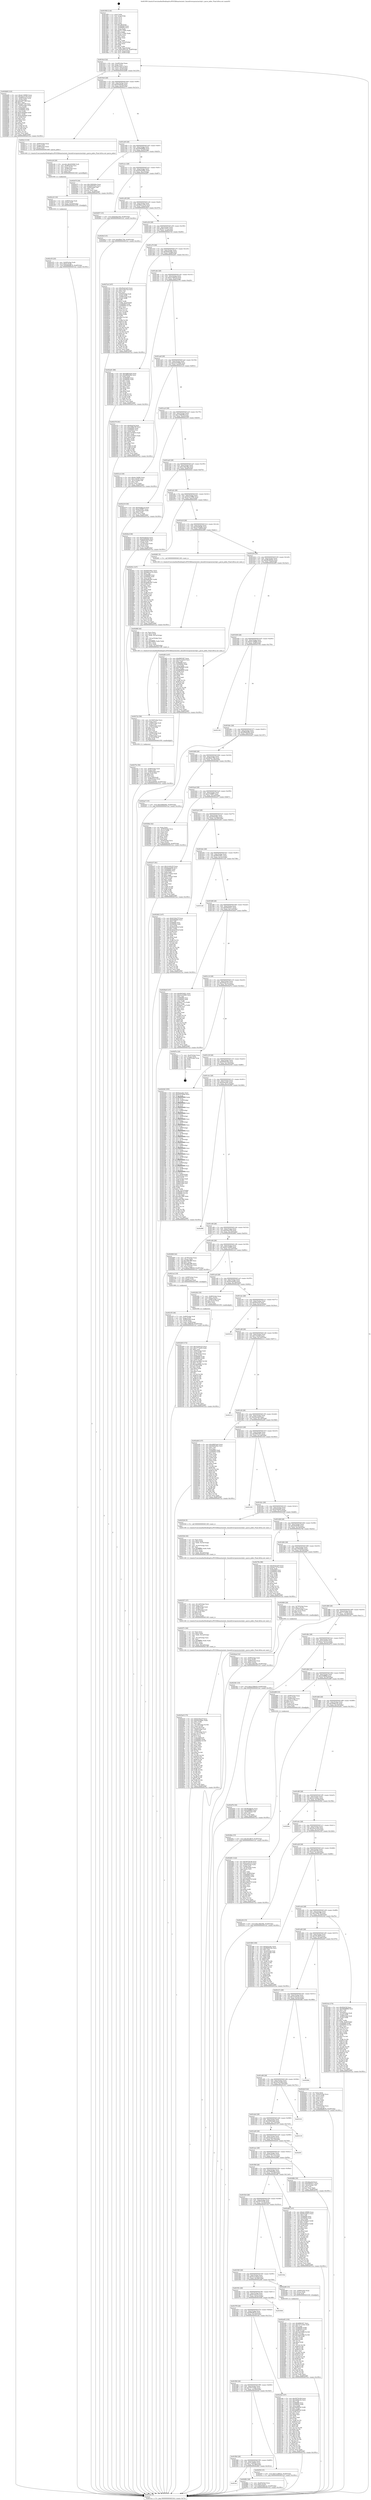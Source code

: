 digraph "0x401950" {
  label = "0x401950 (/mnt/c/Users/mathe/Desktop/tcc/POCII/binaries/extr_linuxdriverspcmciacistpl.c_parse_jedec_Final-ollvm.out::main(0))"
  labelloc = "t"
  node[shape=record]

  Entry [label="",width=0.3,height=0.3,shape=circle,fillcolor=black,style=filled]
  "0x4019c4" [label="{
     0x4019c4 [32]\l
     | [instrs]\l
     &nbsp;&nbsp;0x4019c4 \<+6\>: mov -0xa8(%rbp),%eax\l
     &nbsp;&nbsp;0x4019ca \<+2\>: mov %eax,%ecx\l
     &nbsp;&nbsp;0x4019cc \<+6\>: sub $0x92c4a612,%ecx\l
     &nbsp;&nbsp;0x4019d2 \<+6\>: mov %eax,-0xbc(%rbp)\l
     &nbsp;&nbsp;0x4019d8 \<+6\>: mov %ecx,-0xc0(%rbp)\l
     &nbsp;&nbsp;0x4019de \<+6\>: je 0000000000402b89 \<main+0x1239\>\l
  }"]
  "0x402b89" [label="{
     0x402b89 [123]\l
     | [instrs]\l
     &nbsp;&nbsp;0x402b89 \<+5\>: mov $0xdc149890,%eax\l
     &nbsp;&nbsp;0x402b8e \<+5\>: mov $0x2bce1e3b,%ecx\l
     &nbsp;&nbsp;0x402b93 \<+4\>: mov -0x60(%rbp),%rdx\l
     &nbsp;&nbsp;0x402b97 \<+2\>: mov (%rdx),%esi\l
     &nbsp;&nbsp;0x402b99 \<+6\>: add $0x2ef772f0,%esi\l
     &nbsp;&nbsp;0x402b9f \<+3\>: add $0x1,%esi\l
     &nbsp;&nbsp;0x402ba2 \<+6\>: sub $0x2ef772f0,%esi\l
     &nbsp;&nbsp;0x402ba8 \<+4\>: mov -0x60(%rbp),%rdx\l
     &nbsp;&nbsp;0x402bac \<+2\>: mov %esi,(%rdx)\l
     &nbsp;&nbsp;0x402bae \<+7\>: mov 0x406060,%esi\l
     &nbsp;&nbsp;0x402bb5 \<+7\>: mov 0x406064,%edi\l
     &nbsp;&nbsp;0x402bbc \<+3\>: mov %esi,%r8d\l
     &nbsp;&nbsp;0x402bbf \<+7\>: add $0x4c4bddd4,%r8d\l
     &nbsp;&nbsp;0x402bc6 \<+4\>: sub $0x1,%r8d\l
     &nbsp;&nbsp;0x402bca \<+7\>: sub $0x4c4bddd4,%r8d\l
     &nbsp;&nbsp;0x402bd1 \<+4\>: imul %r8d,%esi\l
     &nbsp;&nbsp;0x402bd5 \<+3\>: and $0x1,%esi\l
     &nbsp;&nbsp;0x402bd8 \<+3\>: cmp $0x0,%esi\l
     &nbsp;&nbsp;0x402bdb \<+4\>: sete %r9b\l
     &nbsp;&nbsp;0x402bdf \<+3\>: cmp $0xa,%edi\l
     &nbsp;&nbsp;0x402be2 \<+4\>: setl %r10b\l
     &nbsp;&nbsp;0x402be6 \<+3\>: mov %r9b,%r11b\l
     &nbsp;&nbsp;0x402be9 \<+3\>: and %r10b,%r11b\l
     &nbsp;&nbsp;0x402bec \<+3\>: xor %r10b,%r9b\l
     &nbsp;&nbsp;0x402bef \<+3\>: or %r9b,%r11b\l
     &nbsp;&nbsp;0x402bf2 \<+4\>: test $0x1,%r11b\l
     &nbsp;&nbsp;0x402bf6 \<+3\>: cmovne %ecx,%eax\l
     &nbsp;&nbsp;0x402bf9 \<+6\>: mov %eax,-0xa8(%rbp)\l
     &nbsp;&nbsp;0x402bff \<+5\>: jmp 00000000004031ac \<main+0x185c\>\l
  }"]
  "0x4019e4" [label="{
     0x4019e4 [28]\l
     | [instrs]\l
     &nbsp;&nbsp;0x4019e4 \<+5\>: jmp 00000000004019e9 \<main+0x99\>\l
     &nbsp;&nbsp;0x4019e9 \<+6\>: mov -0xbc(%rbp),%eax\l
     &nbsp;&nbsp;0x4019ef \<+5\>: sub $0x93af4eeb,%eax\l
     &nbsp;&nbsp;0x4019f4 \<+6\>: mov %eax,-0xc4(%rbp)\l
     &nbsp;&nbsp;0x4019fa \<+6\>: je 0000000000402c13 \<main+0x12c3\>\l
  }"]
  Exit [label="",width=0.3,height=0.3,shape=circle,fillcolor=black,style=filled,peripheries=2]
  "0x402c13" [label="{
     0x402c13 [19]\l
     | [instrs]\l
     &nbsp;&nbsp;0x402c13 \<+4\>: mov -0x80(%rbp),%rax\l
     &nbsp;&nbsp;0x402c17 \<+3\>: mov (%rax),%rdi\l
     &nbsp;&nbsp;0x402c1a \<+4\>: mov -0x68(%rbp),%rax\l
     &nbsp;&nbsp;0x402c1e \<+3\>: mov (%rax),%rsi\l
     &nbsp;&nbsp;0x402c21 \<+5\>: call 0000000000401400 \<parse_jedec\>\l
     | [calls]\l
     &nbsp;&nbsp;0x401400 \{1\} (/mnt/c/Users/mathe/Desktop/tcc/POCII/binaries/extr_linuxdriverspcmciacistpl.c_parse_jedec_Final-ollvm.out::parse_jedec)\l
  }"]
  "0x401a00" [label="{
     0x401a00 [28]\l
     | [instrs]\l
     &nbsp;&nbsp;0x401a00 \<+5\>: jmp 0000000000401a05 \<main+0xb5\>\l
     &nbsp;&nbsp;0x401a05 \<+6\>: mov -0xbc(%rbp),%eax\l
     &nbsp;&nbsp;0x401a0b \<+5\>: sub $0x94b98f68,%eax\l
     &nbsp;&nbsp;0x401a10 \<+6\>: mov %eax,-0xc8(%rbp)\l
     &nbsp;&nbsp;0x401a16 \<+6\>: je 0000000000402475 \<main+0xb25\>\l
  }"]
  "0x401fcc" [label="{
     0x401fcc\l
  }", style=dashed]
  "0x402475" [label="{
     0x402475 [30]\l
     | [instrs]\l
     &nbsp;&nbsp;0x402475 \<+5\>: mov $0x10002b0e,%eax\l
     &nbsp;&nbsp;0x40247a \<+5\>: mov $0xe6503dea,%ecx\l
     &nbsp;&nbsp;0x40247f \<+3\>: mov -0x2b(%rbp),%dl\l
     &nbsp;&nbsp;0x402482 \<+3\>: test $0x1,%dl\l
     &nbsp;&nbsp;0x402485 \<+3\>: cmovne %ecx,%eax\l
     &nbsp;&nbsp;0x402488 \<+6\>: mov %eax,-0xa8(%rbp)\l
     &nbsp;&nbsp;0x40248e \<+5\>: jmp 00000000004031ac \<main+0x185c\>\l
  }"]
  "0x401a1c" [label="{
     0x401a1c [28]\l
     | [instrs]\l
     &nbsp;&nbsp;0x401a1c \<+5\>: jmp 0000000000401a21 \<main+0xd1\>\l
     &nbsp;&nbsp;0x401a21 \<+6\>: mov -0xbc(%rbp),%eax\l
     &nbsp;&nbsp;0x401a27 \<+5\>: sub $0x9542488c,%eax\l
     &nbsp;&nbsp;0x401a2c \<+6\>: mov %eax,-0xcc(%rbp)\l
     &nbsp;&nbsp;0x401a32 \<+6\>: je 0000000000402657 \<main+0xd07\>\l
  }"]
  "0x402f62" [label="{
     0x402f62 [28]\l
     | [instrs]\l
     &nbsp;&nbsp;0x402f62 \<+7\>: mov -0xa0(%rbp),%rax\l
     &nbsp;&nbsp;0x402f69 \<+6\>: movl $0x0,(%rax)\l
     &nbsp;&nbsp;0x402f6f \<+10\>: movl $0xf35db1a2,-0xa8(%rbp)\l
     &nbsp;&nbsp;0x402f79 \<+5\>: jmp 00000000004031ac \<main+0x185c\>\l
  }"]
  "0x402657" [label="{
     0x402657 [15]\l
     | [instrs]\l
     &nbsp;&nbsp;0x402657 \<+10\>: movl $0xfc8ae35d,-0xa8(%rbp)\l
     &nbsp;&nbsp;0x402661 \<+5\>: jmp 00000000004031ac \<main+0x185c\>\l
  }"]
  "0x401a38" [label="{
     0x401a38 [28]\l
     | [instrs]\l
     &nbsp;&nbsp;0x401a38 \<+5\>: jmp 0000000000401a3d \<main+0xed\>\l
     &nbsp;&nbsp;0x401a3d \<+6\>: mov -0xbc(%rbp),%eax\l
     &nbsp;&nbsp;0x401a43 \<+5\>: sub $0x9b61a37b,%eax\l
     &nbsp;&nbsp;0x401a48 \<+6\>: mov %eax,-0xd0(%rbp)\l
     &nbsp;&nbsp;0x401a4e \<+6\>: je 00000000004029cf \<main+0x107f\>\l
  }"]
  "0x401fb0" [label="{
     0x401fb0 [28]\l
     | [instrs]\l
     &nbsp;&nbsp;0x401fb0 \<+5\>: jmp 0000000000401fb5 \<main+0x665\>\l
     &nbsp;&nbsp;0x401fb5 \<+6\>: mov -0xbc(%rbp),%eax\l
     &nbsp;&nbsp;0x401fbb \<+5\>: sub $0x7cc89022,%eax\l
     &nbsp;&nbsp;0x401fc0 \<+6\>: mov %eax,-0x198(%rbp)\l
     &nbsp;&nbsp;0x401fc6 \<+6\>: je 0000000000402f62 \<main+0x1612\>\l
  }"]
  "0x4029cf" [label="{
     0x4029cf [15]\l
     | [instrs]\l
     &nbsp;&nbsp;0x4029cf \<+10\>: movl $0xdfd4176d,-0xa8(%rbp)\l
     &nbsp;&nbsp;0x4029d9 \<+5\>: jmp 00000000004031ac \<main+0x185c\>\l
  }"]
  "0x401a54" [label="{
     0x401a54 [28]\l
     | [instrs]\l
     &nbsp;&nbsp;0x401a54 \<+5\>: jmp 0000000000401a59 \<main+0x109\>\l
     &nbsp;&nbsp;0x401a59 \<+6\>: mov -0xbc(%rbp),%eax\l
     &nbsp;&nbsp;0x401a5f \<+5\>: sub $0x9e1747ca,%eax\l
     &nbsp;&nbsp;0x401a64 \<+6\>: mov %eax,-0xd4(%rbp)\l
     &nbsp;&nbsp;0x401a6a \<+6\>: je 00000000004027e4 \<main+0xe94\>\l
  }"]
  "0x402f30" [label="{
     0x402f30 [15]\l
     | [instrs]\l
     &nbsp;&nbsp;0x402f30 \<+10\>: movl $0x7cc89022,-0xa8(%rbp)\l
     &nbsp;&nbsp;0x402f3a \<+5\>: jmp 00000000004031ac \<main+0x185c\>\l
  }"]
  "0x4027e4" [label="{
     0x4027e4 [167]\l
     | [instrs]\l
     &nbsp;&nbsp;0x4027e4 \<+5\>: mov $0x45a41dc6,%eax\l
     &nbsp;&nbsp;0x4027e9 \<+5\>: mov $0x510937e4,%ecx\l
     &nbsp;&nbsp;0x4027ee \<+2\>: mov $0x1,%dl\l
     &nbsp;&nbsp;0x4027f0 \<+2\>: xor %esi,%esi\l
     &nbsp;&nbsp;0x4027f2 \<+4\>: mov -0x50(%rbp),%rdi\l
     &nbsp;&nbsp;0x4027f6 \<+3\>: mov (%rdi),%r8d\l
     &nbsp;&nbsp;0x4027f9 \<+4\>: mov -0x58(%rbp),%rdi\l
     &nbsp;&nbsp;0x4027fd \<+3\>: cmp (%rdi),%r8d\l
     &nbsp;&nbsp;0x402800 \<+4\>: setl %r9b\l
     &nbsp;&nbsp;0x402804 \<+4\>: and $0x1,%r9b\l
     &nbsp;&nbsp;0x402808 \<+4\>: mov %r9b,-0x2a(%rbp)\l
     &nbsp;&nbsp;0x40280c \<+8\>: mov 0x406060,%r8d\l
     &nbsp;&nbsp;0x402814 \<+8\>: mov 0x406064,%r10d\l
     &nbsp;&nbsp;0x40281c \<+3\>: sub $0x1,%esi\l
     &nbsp;&nbsp;0x40281f \<+3\>: mov %r8d,%r11d\l
     &nbsp;&nbsp;0x402822 \<+3\>: add %esi,%r11d\l
     &nbsp;&nbsp;0x402825 \<+4\>: imul %r11d,%r8d\l
     &nbsp;&nbsp;0x402829 \<+4\>: and $0x1,%r8d\l
     &nbsp;&nbsp;0x40282d \<+4\>: cmp $0x0,%r8d\l
     &nbsp;&nbsp;0x402831 \<+4\>: sete %r9b\l
     &nbsp;&nbsp;0x402835 \<+4\>: cmp $0xa,%r10d\l
     &nbsp;&nbsp;0x402839 \<+3\>: setl %bl\l
     &nbsp;&nbsp;0x40283c \<+3\>: mov %r9b,%r14b\l
     &nbsp;&nbsp;0x40283f \<+4\>: xor $0xff,%r14b\l
     &nbsp;&nbsp;0x402843 \<+3\>: mov %bl,%r15b\l
     &nbsp;&nbsp;0x402846 \<+4\>: xor $0xff,%r15b\l
     &nbsp;&nbsp;0x40284a \<+3\>: xor $0x0,%dl\l
     &nbsp;&nbsp;0x40284d \<+3\>: mov %r14b,%r12b\l
     &nbsp;&nbsp;0x402850 \<+4\>: and $0x0,%r12b\l
     &nbsp;&nbsp;0x402854 \<+3\>: and %dl,%r9b\l
     &nbsp;&nbsp;0x402857 \<+3\>: mov %r15b,%r13b\l
     &nbsp;&nbsp;0x40285a \<+4\>: and $0x0,%r13b\l
     &nbsp;&nbsp;0x40285e \<+2\>: and %dl,%bl\l
     &nbsp;&nbsp;0x402860 \<+3\>: or %r9b,%r12b\l
     &nbsp;&nbsp;0x402863 \<+3\>: or %bl,%r13b\l
     &nbsp;&nbsp;0x402866 \<+3\>: xor %r13b,%r12b\l
     &nbsp;&nbsp;0x402869 \<+3\>: or %r15b,%r14b\l
     &nbsp;&nbsp;0x40286c \<+4\>: xor $0xff,%r14b\l
     &nbsp;&nbsp;0x402870 \<+3\>: or $0x0,%dl\l
     &nbsp;&nbsp;0x402873 \<+3\>: and %dl,%r14b\l
     &nbsp;&nbsp;0x402876 \<+3\>: or %r14b,%r12b\l
     &nbsp;&nbsp;0x402879 \<+4\>: test $0x1,%r12b\l
     &nbsp;&nbsp;0x40287d \<+3\>: cmovne %ecx,%eax\l
     &nbsp;&nbsp;0x402880 \<+6\>: mov %eax,-0xa8(%rbp)\l
     &nbsp;&nbsp;0x402886 \<+5\>: jmp 00000000004031ac \<main+0x185c\>\l
  }"]
  "0x401a70" [label="{
     0x401a70 [28]\l
     | [instrs]\l
     &nbsp;&nbsp;0x401a70 \<+5\>: jmp 0000000000401a75 \<main+0x125\>\l
     &nbsp;&nbsp;0x401a75 \<+6\>: mov -0xbc(%rbp),%eax\l
     &nbsp;&nbsp;0x401a7b \<+5\>: sub $0x9e65c6da,%eax\l
     &nbsp;&nbsp;0x401a80 \<+6\>: mov %eax,-0xd8(%rbp)\l
     &nbsp;&nbsp;0x401a86 \<+6\>: je 0000000000402a91 \<main+0x1141\>\l
  }"]
  "0x402e95" [label="{
     0x402e95 [155]\l
     | [instrs]\l
     &nbsp;&nbsp;0x402e95 \<+5\>: mov $0x8965387,%ecx\l
     &nbsp;&nbsp;0x402e9a \<+5\>: mov $0x707733de,%edx\l
     &nbsp;&nbsp;0x402e9f \<+3\>: mov $0x1,%sil\l
     &nbsp;&nbsp;0x402ea2 \<+8\>: mov 0x406060,%r8d\l
     &nbsp;&nbsp;0x402eaa \<+8\>: mov 0x406064,%r9d\l
     &nbsp;&nbsp;0x402eb2 \<+3\>: mov %r8d,%r10d\l
     &nbsp;&nbsp;0x402eb5 \<+7\>: sub $0x3ae2390b,%r10d\l
     &nbsp;&nbsp;0x402ebc \<+4\>: sub $0x1,%r10d\l
     &nbsp;&nbsp;0x402ec0 \<+7\>: add $0x3ae2390b,%r10d\l
     &nbsp;&nbsp;0x402ec7 \<+4\>: imul %r10d,%r8d\l
     &nbsp;&nbsp;0x402ecb \<+4\>: and $0x1,%r8d\l
     &nbsp;&nbsp;0x402ecf \<+4\>: cmp $0x0,%r8d\l
     &nbsp;&nbsp;0x402ed3 \<+4\>: sete %r11b\l
     &nbsp;&nbsp;0x402ed7 \<+4\>: cmp $0xa,%r9d\l
     &nbsp;&nbsp;0x402edb \<+3\>: setl %bl\l
     &nbsp;&nbsp;0x402ede \<+3\>: mov %r11b,%r14b\l
     &nbsp;&nbsp;0x402ee1 \<+4\>: xor $0xff,%r14b\l
     &nbsp;&nbsp;0x402ee5 \<+3\>: mov %bl,%r15b\l
     &nbsp;&nbsp;0x402ee8 \<+4\>: xor $0xff,%r15b\l
     &nbsp;&nbsp;0x402eec \<+4\>: xor $0x1,%sil\l
     &nbsp;&nbsp;0x402ef0 \<+3\>: mov %r14b,%r12b\l
     &nbsp;&nbsp;0x402ef3 \<+4\>: and $0xff,%r12b\l
     &nbsp;&nbsp;0x402ef7 \<+3\>: and %sil,%r11b\l
     &nbsp;&nbsp;0x402efa \<+3\>: mov %r15b,%r13b\l
     &nbsp;&nbsp;0x402efd \<+4\>: and $0xff,%r13b\l
     &nbsp;&nbsp;0x402f01 \<+3\>: and %sil,%bl\l
     &nbsp;&nbsp;0x402f04 \<+3\>: or %r11b,%r12b\l
     &nbsp;&nbsp;0x402f07 \<+3\>: or %bl,%r13b\l
     &nbsp;&nbsp;0x402f0a \<+3\>: xor %r13b,%r12b\l
     &nbsp;&nbsp;0x402f0d \<+3\>: or %r15b,%r14b\l
     &nbsp;&nbsp;0x402f10 \<+4\>: xor $0xff,%r14b\l
     &nbsp;&nbsp;0x402f14 \<+4\>: or $0x1,%sil\l
     &nbsp;&nbsp;0x402f18 \<+3\>: and %sil,%r14b\l
     &nbsp;&nbsp;0x402f1b \<+3\>: or %r14b,%r12b\l
     &nbsp;&nbsp;0x402f1e \<+4\>: test $0x1,%r12b\l
     &nbsp;&nbsp;0x402f22 \<+3\>: cmovne %edx,%ecx\l
     &nbsp;&nbsp;0x402f25 \<+6\>: mov %ecx,-0xa8(%rbp)\l
     &nbsp;&nbsp;0x402f2b \<+5\>: jmp 00000000004031ac \<main+0x185c\>\l
  }"]
  "0x402a91" [label="{
     0x402a91 [86]\l
     | [instrs]\l
     &nbsp;&nbsp;0x402a91 \<+5\>: mov $0x4d603ee0,%eax\l
     &nbsp;&nbsp;0x402a96 \<+5\>: mov $0xdf9b626b,%ecx\l
     &nbsp;&nbsp;0x402a9b \<+2\>: xor %edx,%edx\l
     &nbsp;&nbsp;0x402a9d \<+7\>: mov 0x406060,%esi\l
     &nbsp;&nbsp;0x402aa4 \<+7\>: mov 0x406064,%edi\l
     &nbsp;&nbsp;0x402aab \<+3\>: sub $0x1,%edx\l
     &nbsp;&nbsp;0x402aae \<+3\>: mov %esi,%r8d\l
     &nbsp;&nbsp;0x402ab1 \<+3\>: add %edx,%r8d\l
     &nbsp;&nbsp;0x402ab4 \<+4\>: imul %r8d,%esi\l
     &nbsp;&nbsp;0x402ab8 \<+3\>: and $0x1,%esi\l
     &nbsp;&nbsp;0x402abb \<+3\>: cmp $0x0,%esi\l
     &nbsp;&nbsp;0x402abe \<+4\>: sete %r9b\l
     &nbsp;&nbsp;0x402ac2 \<+3\>: cmp $0xa,%edi\l
     &nbsp;&nbsp;0x402ac5 \<+4\>: setl %r10b\l
     &nbsp;&nbsp;0x402ac9 \<+3\>: mov %r9b,%r11b\l
     &nbsp;&nbsp;0x402acc \<+3\>: and %r10b,%r11b\l
     &nbsp;&nbsp;0x402acf \<+3\>: xor %r10b,%r9b\l
     &nbsp;&nbsp;0x402ad2 \<+3\>: or %r9b,%r11b\l
     &nbsp;&nbsp;0x402ad5 \<+4\>: test $0x1,%r11b\l
     &nbsp;&nbsp;0x402ad9 \<+3\>: cmovne %ecx,%eax\l
     &nbsp;&nbsp;0x402adc \<+6\>: mov %eax,-0xa8(%rbp)\l
     &nbsp;&nbsp;0x402ae2 \<+5\>: jmp 00000000004031ac \<main+0x185c\>\l
  }"]
  "0x401a8c" [label="{
     0x401a8c [28]\l
     | [instrs]\l
     &nbsp;&nbsp;0x401a8c \<+5\>: jmp 0000000000401a91 \<main+0x141\>\l
     &nbsp;&nbsp;0x401a91 \<+6\>: mov -0xbc(%rbp),%eax\l
     &nbsp;&nbsp;0x401a97 \<+5\>: sub $0xa159643f,%eax\l
     &nbsp;&nbsp;0x401a9c \<+6\>: mov %eax,-0xdc(%rbp)\l
     &nbsp;&nbsp;0x401aa2 \<+6\>: je 0000000000402370 \<main+0xa20\>\l
  }"]
  "0x402dba" [label="{
     0x402dba [15]\l
     | [instrs]\l
     &nbsp;&nbsp;0x402dba \<+10\>: movl $0x361dfb7f,-0xa8(%rbp)\l
     &nbsp;&nbsp;0x402dc4 \<+5\>: jmp 00000000004031ac \<main+0x185c\>\l
  }"]
  "0x402370" [label="{
     0x402370 [91]\l
     | [instrs]\l
     &nbsp;&nbsp;0x402370 \<+5\>: mov $0x82dc5d,%eax\l
     &nbsp;&nbsp;0x402375 \<+5\>: mov $0x3388a7f8,%ecx\l
     &nbsp;&nbsp;0x40237a \<+7\>: mov 0x406060,%edx\l
     &nbsp;&nbsp;0x402381 \<+7\>: mov 0x406064,%esi\l
     &nbsp;&nbsp;0x402388 \<+2\>: mov %edx,%edi\l
     &nbsp;&nbsp;0x40238a \<+6\>: add $0x11934933,%edi\l
     &nbsp;&nbsp;0x402390 \<+3\>: sub $0x1,%edi\l
     &nbsp;&nbsp;0x402393 \<+6\>: sub $0x11934933,%edi\l
     &nbsp;&nbsp;0x402399 \<+3\>: imul %edi,%edx\l
     &nbsp;&nbsp;0x40239c \<+3\>: and $0x1,%edx\l
     &nbsp;&nbsp;0x40239f \<+3\>: cmp $0x0,%edx\l
     &nbsp;&nbsp;0x4023a2 \<+4\>: sete %r8b\l
     &nbsp;&nbsp;0x4023a6 \<+3\>: cmp $0xa,%esi\l
     &nbsp;&nbsp;0x4023a9 \<+4\>: setl %r9b\l
     &nbsp;&nbsp;0x4023ad \<+3\>: mov %r8b,%r10b\l
     &nbsp;&nbsp;0x4023b0 \<+3\>: and %r9b,%r10b\l
     &nbsp;&nbsp;0x4023b3 \<+3\>: xor %r9b,%r8b\l
     &nbsp;&nbsp;0x4023b6 \<+3\>: or %r8b,%r10b\l
     &nbsp;&nbsp;0x4023b9 \<+4\>: test $0x1,%r10b\l
     &nbsp;&nbsp;0x4023bd \<+3\>: cmovne %ecx,%eax\l
     &nbsp;&nbsp;0x4023c0 \<+6\>: mov %eax,-0xa8(%rbp)\l
     &nbsp;&nbsp;0x4023c6 \<+5\>: jmp 00000000004031ac \<main+0x185c\>\l
  }"]
  "0x401aa8" [label="{
     0x401aa8 [28]\l
     | [instrs]\l
     &nbsp;&nbsp;0x401aa8 \<+5\>: jmp 0000000000401aad \<main+0x15d\>\l
     &nbsp;&nbsp;0x401aad \<+6\>: mov -0xbc(%rbp),%eax\l
     &nbsp;&nbsp;0x401ab3 \<+5\>: sub $0xb34700b8,%eax\l
     &nbsp;&nbsp;0x401ab8 \<+6\>: mov %eax,-0xe0(%rbp)\l
     &nbsp;&nbsp;0x401abe \<+6\>: je 00000000004021a3 \<main+0x853\>\l
  }"]
  "0x401f94" [label="{
     0x401f94 [28]\l
     | [instrs]\l
     &nbsp;&nbsp;0x401f94 \<+5\>: jmp 0000000000401f99 \<main+0x649\>\l
     &nbsp;&nbsp;0x401f99 \<+6\>: mov -0xbc(%rbp),%eax\l
     &nbsp;&nbsp;0x401f9f \<+5\>: sub $0x707733de,%eax\l
     &nbsp;&nbsp;0x401fa4 \<+6\>: mov %eax,-0x194(%rbp)\l
     &nbsp;&nbsp;0x401faa \<+6\>: je 0000000000402f30 \<main+0x15e0\>\l
  }"]
  "0x4021a3" [label="{
     0x4021a3 [30]\l
     | [instrs]\l
     &nbsp;&nbsp;0x4021a3 \<+5\>: mov $0xfe134080,%eax\l
     &nbsp;&nbsp;0x4021a8 \<+5\>: mov $0x119cf26,%ecx\l
     &nbsp;&nbsp;0x4021ad \<+3\>: mov -0x31(%rbp),%dl\l
     &nbsp;&nbsp;0x4021b0 \<+3\>: test $0x1,%dl\l
     &nbsp;&nbsp;0x4021b3 \<+3\>: cmovne %ecx,%eax\l
     &nbsp;&nbsp;0x4021b6 \<+6\>: mov %eax,-0xa8(%rbp)\l
     &nbsp;&nbsp;0x4021bc \<+5\>: jmp 00000000004031ac \<main+0x185c\>\l
  }"]
  "0x401ac4" [label="{
     0x401ac4 [28]\l
     | [instrs]\l
     &nbsp;&nbsp;0x401ac4 \<+5\>: jmp 0000000000401ac9 \<main+0x179\>\l
     &nbsp;&nbsp;0x401ac9 \<+6\>: mov -0xbc(%rbp),%eax\l
     &nbsp;&nbsp;0x401acf \<+5\>: sub $0xc199b50f,%eax\l
     &nbsp;&nbsp;0x401ad4 \<+6\>: mov %eax,-0xe4(%rbp)\l
     &nbsp;&nbsp;0x401ada \<+6\>: je 0000000000402219 \<main+0x8c9\>\l
  }"]
  "0x402c6e" [label="{
     0x402c6e [147]\l
     | [instrs]\l
     &nbsp;&nbsp;0x402c6e \<+5\>: mov $0x597541f6,%eax\l
     &nbsp;&nbsp;0x402c73 \<+5\>: mov $0x26d6e1fe,%ecx\l
     &nbsp;&nbsp;0x402c78 \<+2\>: mov $0x1,%dl\l
     &nbsp;&nbsp;0x402c7a \<+7\>: mov 0x406060,%esi\l
     &nbsp;&nbsp;0x402c81 \<+7\>: mov 0x406064,%edi\l
     &nbsp;&nbsp;0x402c88 \<+3\>: mov %esi,%r8d\l
     &nbsp;&nbsp;0x402c8b \<+7\>: add $0x5d08f520,%r8d\l
     &nbsp;&nbsp;0x402c92 \<+4\>: sub $0x1,%r8d\l
     &nbsp;&nbsp;0x402c96 \<+7\>: sub $0x5d08f520,%r8d\l
     &nbsp;&nbsp;0x402c9d \<+4\>: imul %r8d,%esi\l
     &nbsp;&nbsp;0x402ca1 \<+3\>: and $0x1,%esi\l
     &nbsp;&nbsp;0x402ca4 \<+3\>: cmp $0x0,%esi\l
     &nbsp;&nbsp;0x402ca7 \<+4\>: sete %r9b\l
     &nbsp;&nbsp;0x402cab \<+3\>: cmp $0xa,%edi\l
     &nbsp;&nbsp;0x402cae \<+4\>: setl %r10b\l
     &nbsp;&nbsp;0x402cb2 \<+3\>: mov %r9b,%r11b\l
     &nbsp;&nbsp;0x402cb5 \<+4\>: xor $0xff,%r11b\l
     &nbsp;&nbsp;0x402cb9 \<+3\>: mov %r10b,%bl\l
     &nbsp;&nbsp;0x402cbc \<+3\>: xor $0xff,%bl\l
     &nbsp;&nbsp;0x402cbf \<+3\>: xor $0x0,%dl\l
     &nbsp;&nbsp;0x402cc2 \<+3\>: mov %r11b,%r14b\l
     &nbsp;&nbsp;0x402cc5 \<+4\>: and $0x0,%r14b\l
     &nbsp;&nbsp;0x402cc9 \<+3\>: and %dl,%r9b\l
     &nbsp;&nbsp;0x402ccc \<+3\>: mov %bl,%r15b\l
     &nbsp;&nbsp;0x402ccf \<+4\>: and $0x0,%r15b\l
     &nbsp;&nbsp;0x402cd3 \<+3\>: and %dl,%r10b\l
     &nbsp;&nbsp;0x402cd6 \<+3\>: or %r9b,%r14b\l
     &nbsp;&nbsp;0x402cd9 \<+3\>: or %r10b,%r15b\l
     &nbsp;&nbsp;0x402cdc \<+3\>: xor %r15b,%r14b\l
     &nbsp;&nbsp;0x402cdf \<+3\>: or %bl,%r11b\l
     &nbsp;&nbsp;0x402ce2 \<+4\>: xor $0xff,%r11b\l
     &nbsp;&nbsp;0x402ce6 \<+3\>: or $0x0,%dl\l
     &nbsp;&nbsp;0x402ce9 \<+3\>: and %dl,%r11b\l
     &nbsp;&nbsp;0x402cec \<+3\>: or %r11b,%r14b\l
     &nbsp;&nbsp;0x402cef \<+4\>: test $0x1,%r14b\l
     &nbsp;&nbsp;0x402cf3 \<+3\>: cmovne %ecx,%eax\l
     &nbsp;&nbsp;0x402cf6 \<+6\>: mov %eax,-0xa8(%rbp)\l
     &nbsp;&nbsp;0x402cfc \<+5\>: jmp 00000000004031ac \<main+0x185c\>\l
  }"]
  "0x402219" [label="{
     0x402219 [30]\l
     | [instrs]\l
     &nbsp;&nbsp;0x402219 \<+5\>: mov $0x4eabbc1d,%eax\l
     &nbsp;&nbsp;0x40221e \<+5\>: mov $0xe150ffd7,%ecx\l
     &nbsp;&nbsp;0x402223 \<+3\>: mov -0x30(%rbp),%edx\l
     &nbsp;&nbsp;0x402226 \<+3\>: cmp $0x0,%edx\l
     &nbsp;&nbsp;0x402229 \<+3\>: cmove %ecx,%eax\l
     &nbsp;&nbsp;0x40222c \<+6\>: mov %eax,-0xa8(%rbp)\l
     &nbsp;&nbsp;0x402232 \<+5\>: jmp 00000000004031ac \<main+0x185c\>\l
  }"]
  "0x401ae0" [label="{
     0x401ae0 [28]\l
     | [instrs]\l
     &nbsp;&nbsp;0x401ae0 \<+5\>: jmp 0000000000401ae5 \<main+0x195\>\l
     &nbsp;&nbsp;0x401ae5 \<+6\>: mov -0xbc(%rbp),%eax\l
     &nbsp;&nbsp;0x401aeb \<+5\>: sub $0xc36d19fa,%eax\l
     &nbsp;&nbsp;0x401af0 \<+6\>: mov %eax,-0xe8(%rbp)\l
     &nbsp;&nbsp;0x401af6 \<+6\>: je 00000000004026cd \<main+0xd7d\>\l
  }"]
  "0x401f78" [label="{
     0x401f78 [28]\l
     | [instrs]\l
     &nbsp;&nbsp;0x401f78 \<+5\>: jmp 0000000000401f7d \<main+0x62d\>\l
     &nbsp;&nbsp;0x401f7d \<+6\>: mov -0xbc(%rbp),%eax\l
     &nbsp;&nbsp;0x401f83 \<+5\>: sub $0x68bdfb76,%eax\l
     &nbsp;&nbsp;0x401f88 \<+6\>: mov %eax,-0x190(%rbp)\l
     &nbsp;&nbsp;0x401f8e \<+6\>: je 0000000000402c6e \<main+0x131e\>\l
  }"]
  "0x4026cd" [label="{
     0x4026cd [36]\l
     | [instrs]\l
     &nbsp;&nbsp;0x4026cd \<+5\>: mov $0x93af4eeb,%eax\l
     &nbsp;&nbsp;0x4026d2 \<+5\>: mov $0xd3d5fa6b,%ecx\l
     &nbsp;&nbsp;0x4026d7 \<+4\>: mov -0x60(%rbp),%rdx\l
     &nbsp;&nbsp;0x4026db \<+2\>: mov (%rdx),%esi\l
     &nbsp;&nbsp;0x4026dd \<+4\>: mov -0x70(%rbp),%rdx\l
     &nbsp;&nbsp;0x4026e1 \<+2\>: cmp (%rdx),%esi\l
     &nbsp;&nbsp;0x4026e3 \<+3\>: cmovl %ecx,%eax\l
     &nbsp;&nbsp;0x4026e6 \<+6\>: mov %eax,-0xa8(%rbp)\l
     &nbsp;&nbsp;0x4026ec \<+5\>: jmp 00000000004031ac \<main+0x185c\>\l
  }"]
  "0x401afc" [label="{
     0x401afc [28]\l
     | [instrs]\l
     &nbsp;&nbsp;0x401afc \<+5\>: jmp 0000000000401b01 \<main+0x1b1\>\l
     &nbsp;&nbsp;0x401b01 \<+6\>: mov -0xbc(%rbp),%eax\l
     &nbsp;&nbsp;0x401b07 \<+5\>: sub $0xd1d15990,%eax\l
     &nbsp;&nbsp;0x401b0c \<+6\>: mov %eax,-0xec(%rbp)\l
     &nbsp;&nbsp;0x401b12 \<+6\>: je 000000000040293c \<main+0xfec\>\l
  }"]
  "0x403046" [label="{
     0x403046\l
  }", style=dashed]
  "0x40293c" [label="{
     0x40293c [147]\l
     | [instrs]\l
     &nbsp;&nbsp;0x40293c \<+5\>: mov $0xf0053651,%eax\l
     &nbsp;&nbsp;0x402941 \<+5\>: mov $0x9b61a37b,%ecx\l
     &nbsp;&nbsp;0x402946 \<+2\>: mov $0x1,%dl\l
     &nbsp;&nbsp;0x402948 \<+7\>: mov 0x406060,%esi\l
     &nbsp;&nbsp;0x40294f \<+7\>: mov 0x406064,%edi\l
     &nbsp;&nbsp;0x402956 \<+3\>: mov %esi,%r8d\l
     &nbsp;&nbsp;0x402959 \<+7\>: sub $0xda6bc807,%r8d\l
     &nbsp;&nbsp;0x402960 \<+4\>: sub $0x1,%r8d\l
     &nbsp;&nbsp;0x402964 \<+7\>: add $0xda6bc807,%r8d\l
     &nbsp;&nbsp;0x40296b \<+4\>: imul %r8d,%esi\l
     &nbsp;&nbsp;0x40296f \<+3\>: and $0x1,%esi\l
     &nbsp;&nbsp;0x402972 \<+3\>: cmp $0x0,%esi\l
     &nbsp;&nbsp;0x402975 \<+4\>: sete %r9b\l
     &nbsp;&nbsp;0x402979 \<+3\>: cmp $0xa,%edi\l
     &nbsp;&nbsp;0x40297c \<+4\>: setl %r10b\l
     &nbsp;&nbsp;0x402980 \<+3\>: mov %r9b,%r11b\l
     &nbsp;&nbsp;0x402983 \<+4\>: xor $0xff,%r11b\l
     &nbsp;&nbsp;0x402987 \<+3\>: mov %r10b,%bl\l
     &nbsp;&nbsp;0x40298a \<+3\>: xor $0xff,%bl\l
     &nbsp;&nbsp;0x40298d \<+3\>: xor $0x0,%dl\l
     &nbsp;&nbsp;0x402990 \<+3\>: mov %r11b,%r14b\l
     &nbsp;&nbsp;0x402993 \<+4\>: and $0x0,%r14b\l
     &nbsp;&nbsp;0x402997 \<+3\>: and %dl,%r9b\l
     &nbsp;&nbsp;0x40299a \<+3\>: mov %bl,%r15b\l
     &nbsp;&nbsp;0x40299d \<+4\>: and $0x0,%r15b\l
     &nbsp;&nbsp;0x4029a1 \<+3\>: and %dl,%r10b\l
     &nbsp;&nbsp;0x4029a4 \<+3\>: or %r9b,%r14b\l
     &nbsp;&nbsp;0x4029a7 \<+3\>: or %r10b,%r15b\l
     &nbsp;&nbsp;0x4029aa \<+3\>: xor %r15b,%r14b\l
     &nbsp;&nbsp;0x4029ad \<+3\>: or %bl,%r11b\l
     &nbsp;&nbsp;0x4029b0 \<+4\>: xor $0xff,%r11b\l
     &nbsp;&nbsp;0x4029b4 \<+3\>: or $0x0,%dl\l
     &nbsp;&nbsp;0x4029b7 \<+3\>: and %dl,%r11b\l
     &nbsp;&nbsp;0x4029ba \<+3\>: or %r11b,%r14b\l
     &nbsp;&nbsp;0x4029bd \<+4\>: test $0x1,%r14b\l
     &nbsp;&nbsp;0x4029c1 \<+3\>: cmovne %ecx,%eax\l
     &nbsp;&nbsp;0x4029c4 \<+6\>: mov %eax,-0xa8(%rbp)\l
     &nbsp;&nbsp;0x4029ca \<+5\>: jmp 00000000004031ac \<main+0x185c\>\l
  }"]
  "0x401b18" [label="{
     0x401b18 [28]\l
     | [instrs]\l
     &nbsp;&nbsp;0x401b18 \<+5\>: jmp 0000000000401b1d \<main+0x1cd\>\l
     &nbsp;&nbsp;0x401b1d \<+6\>: mov -0xbc(%rbp),%eax\l
     &nbsp;&nbsp;0x401b23 \<+5\>: sub $0xd3d5fa6b,%eax\l
     &nbsp;&nbsp;0x401b28 \<+6\>: mov %eax,-0xf0(%rbp)\l
     &nbsp;&nbsp;0x401b2e \<+6\>: je 00000000004026f1 \<main+0xda1\>\l
  }"]
  "0x401f5c" [label="{
     0x401f5c [28]\l
     | [instrs]\l
     &nbsp;&nbsp;0x401f5c \<+5\>: jmp 0000000000401f61 \<main+0x611\>\l
     &nbsp;&nbsp;0x401f61 \<+6\>: mov -0xbc(%rbp),%eax\l
     &nbsp;&nbsp;0x401f67 \<+5\>: sub $0x6104e27f,%eax\l
     &nbsp;&nbsp;0x401f6c \<+6\>: mov %eax,-0x18c(%rbp)\l
     &nbsp;&nbsp;0x401f72 \<+6\>: je 0000000000403046 \<main+0x16f6\>\l
  }"]
  "0x4026f1" [label="{
     0x4026f1 [5]\l
     | [instrs]\l
     &nbsp;&nbsp;0x4026f1 \<+5\>: call 0000000000401160 \<next_i\>\l
     | [calls]\l
     &nbsp;&nbsp;0x401160 \{1\} (/mnt/c/Users/mathe/Desktop/tcc/POCII/binaries/extr_linuxdriverspcmciacistpl.c_parse_jedec_Final-ollvm.out::next_i)\l
  }"]
  "0x401b34" [label="{
     0x401b34 [28]\l
     | [instrs]\l
     &nbsp;&nbsp;0x401b34 \<+5\>: jmp 0000000000401b39 \<main+0x1e9\>\l
     &nbsp;&nbsp;0x401b39 \<+6\>: mov -0xbc(%rbp),%eax\l
     &nbsp;&nbsp;0x401b3f \<+5\>: sub $0xd6c8825a,%eax\l
     &nbsp;&nbsp;0x401b44 \<+6\>: mov %eax,-0xf4(%rbp)\l
     &nbsp;&nbsp;0x401b4a \<+6\>: je 0000000000402df3 \<main+0x14a3\>\l
  }"]
  "0x402e86" [label="{
     0x402e86 [15]\l
     | [instrs]\l
     &nbsp;&nbsp;0x402e86 \<+4\>: mov -0x68(%rbp),%rax\l
     &nbsp;&nbsp;0x402e8a \<+3\>: mov (%rax),%rax\l
     &nbsp;&nbsp;0x402e8d \<+3\>: mov %rax,%rdi\l
     &nbsp;&nbsp;0x402e90 \<+5\>: call 0000000000401030 \<free@plt\>\l
     | [calls]\l
     &nbsp;&nbsp;0x401030 \{1\} (unknown)\l
  }"]
  "0x402df3" [label="{
     0x402df3 [147]\l
     | [instrs]\l
     &nbsp;&nbsp;0x402df3 \<+5\>: mov $0x8965387,%eax\l
     &nbsp;&nbsp;0x402df8 \<+5\>: mov $0x5a31d4c9,%ecx\l
     &nbsp;&nbsp;0x402dfd \<+2\>: mov $0x1,%dl\l
     &nbsp;&nbsp;0x402dff \<+7\>: mov 0x406060,%esi\l
     &nbsp;&nbsp;0x402e06 \<+7\>: mov 0x406064,%edi\l
     &nbsp;&nbsp;0x402e0d \<+3\>: mov %esi,%r8d\l
     &nbsp;&nbsp;0x402e10 \<+7\>: add $0xf6bf86ff,%r8d\l
     &nbsp;&nbsp;0x402e17 \<+4\>: sub $0x1,%r8d\l
     &nbsp;&nbsp;0x402e1b \<+7\>: sub $0xf6bf86ff,%r8d\l
     &nbsp;&nbsp;0x402e22 \<+4\>: imul %r8d,%esi\l
     &nbsp;&nbsp;0x402e26 \<+3\>: and $0x1,%esi\l
     &nbsp;&nbsp;0x402e29 \<+3\>: cmp $0x0,%esi\l
     &nbsp;&nbsp;0x402e2c \<+4\>: sete %r9b\l
     &nbsp;&nbsp;0x402e30 \<+3\>: cmp $0xa,%edi\l
     &nbsp;&nbsp;0x402e33 \<+4\>: setl %r10b\l
     &nbsp;&nbsp;0x402e37 \<+3\>: mov %r9b,%r11b\l
     &nbsp;&nbsp;0x402e3a \<+4\>: xor $0xff,%r11b\l
     &nbsp;&nbsp;0x402e3e \<+3\>: mov %r10b,%bl\l
     &nbsp;&nbsp;0x402e41 \<+3\>: xor $0xff,%bl\l
     &nbsp;&nbsp;0x402e44 \<+3\>: xor $0x1,%dl\l
     &nbsp;&nbsp;0x402e47 \<+3\>: mov %r11b,%r14b\l
     &nbsp;&nbsp;0x402e4a \<+4\>: and $0xff,%r14b\l
     &nbsp;&nbsp;0x402e4e \<+3\>: and %dl,%r9b\l
     &nbsp;&nbsp;0x402e51 \<+3\>: mov %bl,%r15b\l
     &nbsp;&nbsp;0x402e54 \<+4\>: and $0xff,%r15b\l
     &nbsp;&nbsp;0x402e58 \<+3\>: and %dl,%r10b\l
     &nbsp;&nbsp;0x402e5b \<+3\>: or %r9b,%r14b\l
     &nbsp;&nbsp;0x402e5e \<+3\>: or %r10b,%r15b\l
     &nbsp;&nbsp;0x402e61 \<+3\>: xor %r15b,%r14b\l
     &nbsp;&nbsp;0x402e64 \<+3\>: or %bl,%r11b\l
     &nbsp;&nbsp;0x402e67 \<+4\>: xor $0xff,%r11b\l
     &nbsp;&nbsp;0x402e6b \<+3\>: or $0x1,%dl\l
     &nbsp;&nbsp;0x402e6e \<+3\>: and %dl,%r11b\l
     &nbsp;&nbsp;0x402e71 \<+3\>: or %r11b,%r14b\l
     &nbsp;&nbsp;0x402e74 \<+4\>: test $0x1,%r14b\l
     &nbsp;&nbsp;0x402e78 \<+3\>: cmovne %ecx,%eax\l
     &nbsp;&nbsp;0x402e7b \<+6\>: mov %eax,-0xa8(%rbp)\l
     &nbsp;&nbsp;0x402e81 \<+5\>: jmp 00000000004031ac \<main+0x185c\>\l
  }"]
  "0x401b50" [label="{
     0x401b50 [28]\l
     | [instrs]\l
     &nbsp;&nbsp;0x401b50 \<+5\>: jmp 0000000000401b55 \<main+0x205\>\l
     &nbsp;&nbsp;0x401b55 \<+6\>: mov -0xbc(%rbp),%eax\l
     &nbsp;&nbsp;0x401b5b \<+5\>: sub $0xdc149890,%eax\l
     &nbsp;&nbsp;0x401b60 \<+6\>: mov %eax,-0xf8(%rbp)\l
     &nbsp;&nbsp;0x401b66 \<+6\>: je 0000000000403144 \<main+0x17f4\>\l
  }"]
  "0x401f40" [label="{
     0x401f40 [28]\l
     | [instrs]\l
     &nbsp;&nbsp;0x401f40 \<+5\>: jmp 0000000000401f45 \<main+0x5f5\>\l
     &nbsp;&nbsp;0x401f45 \<+6\>: mov -0xbc(%rbp),%eax\l
     &nbsp;&nbsp;0x401f4b \<+5\>: sub $0x5a31d4c9,%eax\l
     &nbsp;&nbsp;0x401f50 \<+6\>: mov %eax,-0x188(%rbp)\l
     &nbsp;&nbsp;0x401f56 \<+6\>: je 0000000000402e86 \<main+0x1536\>\l
  }"]
  "0x403144" [label="{
     0x403144\l
  }", style=dashed]
  "0x401b6c" [label="{
     0x401b6c [28]\l
     | [instrs]\l
     &nbsp;&nbsp;0x401b6c \<+5\>: jmp 0000000000401b71 \<main+0x221\>\l
     &nbsp;&nbsp;0x401b71 \<+6\>: mov -0xbc(%rbp),%eax\l
     &nbsp;&nbsp;0x401b77 \<+5\>: sub $0xdf9b626b,%eax\l
     &nbsp;&nbsp;0x401b7c \<+6\>: mov %eax,-0xfc(%rbp)\l
     &nbsp;&nbsp;0x401b82 \<+6\>: je 0000000000402ae7 \<main+0x1197\>\l
  }"]
  "0x40316e" [label="{
     0x40316e\l
  }", style=dashed]
  "0x402ae7" [label="{
     0x402ae7 [15]\l
     | [instrs]\l
     &nbsp;&nbsp;0x402ae7 \<+10\>: movl $0x5489a94e,-0xa8(%rbp)\l
     &nbsp;&nbsp;0x402af1 \<+5\>: jmp 00000000004031ac \<main+0x185c\>\l
  }"]
  "0x401b88" [label="{
     0x401b88 [28]\l
     | [instrs]\l
     &nbsp;&nbsp;0x401b88 \<+5\>: jmp 0000000000401b8d \<main+0x23d\>\l
     &nbsp;&nbsp;0x401b8d \<+6\>: mov -0xbc(%rbp),%eax\l
     &nbsp;&nbsp;0x401b93 \<+5\>: sub $0xdfd4176d,%eax\l
     &nbsp;&nbsp;0x401b98 \<+6\>: mov %eax,-0x100(%rbp)\l
     &nbsp;&nbsp;0x401b9e \<+6\>: je 00000000004029de \<main+0x108e\>\l
  }"]
  "0x402c55" [label="{
     0x402c55 [25]\l
     | [instrs]\l
     &nbsp;&nbsp;0x402c55 \<+4\>: mov -0x40(%rbp),%rdi\l
     &nbsp;&nbsp;0x402c59 \<+6\>: movl $0x0,(%rdi)\l
     &nbsp;&nbsp;0x402c5f \<+10\>: movl $0x68bdfb76,-0xa8(%rbp)\l
     &nbsp;&nbsp;0x402c69 \<+5\>: jmp 00000000004031ac \<main+0x185c\>\l
  }"]
  "0x4029de" [label="{
     0x4029de [42]\l
     | [instrs]\l
     &nbsp;&nbsp;0x4029de \<+2\>: xor %eax,%eax\l
     &nbsp;&nbsp;0x4029e0 \<+4\>: mov -0x50(%rbp),%rcx\l
     &nbsp;&nbsp;0x4029e4 \<+2\>: mov (%rcx),%edx\l
     &nbsp;&nbsp;0x4029e6 \<+2\>: mov %eax,%esi\l
     &nbsp;&nbsp;0x4029e8 \<+2\>: sub %edx,%esi\l
     &nbsp;&nbsp;0x4029ea \<+2\>: mov %eax,%edx\l
     &nbsp;&nbsp;0x4029ec \<+3\>: sub $0x1,%edx\l
     &nbsp;&nbsp;0x4029ef \<+2\>: add %edx,%esi\l
     &nbsp;&nbsp;0x4029f1 \<+2\>: sub %esi,%eax\l
     &nbsp;&nbsp;0x4029f3 \<+4\>: mov -0x50(%rbp),%rcx\l
     &nbsp;&nbsp;0x4029f7 \<+2\>: mov %eax,(%rcx)\l
     &nbsp;&nbsp;0x4029f9 \<+10\>: movl $0xeb40540,-0xa8(%rbp)\l
     &nbsp;&nbsp;0x402a03 \<+5\>: jmp 00000000004031ac \<main+0x185c\>\l
  }"]
  "0x401ba4" [label="{
     0x401ba4 [28]\l
     | [instrs]\l
     &nbsp;&nbsp;0x401ba4 \<+5\>: jmp 0000000000401ba9 \<main+0x259\>\l
     &nbsp;&nbsp;0x401ba9 \<+6\>: mov -0xbc(%rbp),%eax\l
     &nbsp;&nbsp;0x401baf \<+5\>: sub $0xe150ffd7,%eax\l
     &nbsp;&nbsp;0x401bb4 \<+6\>: mov %eax,-0x104(%rbp)\l
     &nbsp;&nbsp;0x401bba \<+6\>: je 0000000000402237 \<main+0x8e7\>\l
  }"]
  "0x402c43" [label="{
     0x402c43 [18]\l
     | [instrs]\l
     &nbsp;&nbsp;0x402c43 \<+4\>: mov -0x80(%rbp),%rdi\l
     &nbsp;&nbsp;0x402c47 \<+3\>: mov (%rdi),%rdi\l
     &nbsp;&nbsp;0x402c4a \<+6\>: mov %eax,-0x1b4(%rbp)\l
     &nbsp;&nbsp;0x402c50 \<+5\>: call 0000000000401030 \<free@plt\>\l
     | [calls]\l
     &nbsp;&nbsp;0x401030 \{1\} (unknown)\l
  }"]
  "0x402237" [label="{
     0x402237 [91]\l
     | [instrs]\l
     &nbsp;&nbsp;0x402237 \<+5\>: mov $0x3a3e0c25,%eax\l
     &nbsp;&nbsp;0x40223c \<+5\>: mov $0xfea2ab4b,%ecx\l
     &nbsp;&nbsp;0x402241 \<+7\>: mov 0x406060,%edx\l
     &nbsp;&nbsp;0x402248 \<+7\>: mov 0x406064,%esi\l
     &nbsp;&nbsp;0x40224f \<+2\>: mov %edx,%edi\l
     &nbsp;&nbsp;0x402251 \<+6\>: add $0xb77f76a2,%edi\l
     &nbsp;&nbsp;0x402257 \<+3\>: sub $0x1,%edi\l
     &nbsp;&nbsp;0x40225a \<+6\>: sub $0xb77f76a2,%edi\l
     &nbsp;&nbsp;0x402260 \<+3\>: imul %edi,%edx\l
     &nbsp;&nbsp;0x402263 \<+3\>: and $0x1,%edx\l
     &nbsp;&nbsp;0x402266 \<+3\>: cmp $0x0,%edx\l
     &nbsp;&nbsp;0x402269 \<+4\>: sete %r8b\l
     &nbsp;&nbsp;0x40226d \<+3\>: cmp $0xa,%esi\l
     &nbsp;&nbsp;0x402270 \<+4\>: setl %r9b\l
     &nbsp;&nbsp;0x402274 \<+3\>: mov %r8b,%r10b\l
     &nbsp;&nbsp;0x402277 \<+3\>: and %r9b,%r10b\l
     &nbsp;&nbsp;0x40227a \<+3\>: xor %r9b,%r8b\l
     &nbsp;&nbsp;0x40227d \<+3\>: or %r8b,%r10b\l
     &nbsp;&nbsp;0x402280 \<+4\>: test $0x1,%r10b\l
     &nbsp;&nbsp;0x402284 \<+3\>: cmovne %ecx,%eax\l
     &nbsp;&nbsp;0x402287 \<+6\>: mov %eax,-0xa8(%rbp)\l
     &nbsp;&nbsp;0x40228d \<+5\>: jmp 00000000004031ac \<main+0x185c\>\l
  }"]
  "0x401bc0" [label="{
     0x401bc0 [28]\l
     | [instrs]\l
     &nbsp;&nbsp;0x401bc0 \<+5\>: jmp 0000000000401bc5 \<main+0x275\>\l
     &nbsp;&nbsp;0x401bc5 \<+6\>: mov -0xbc(%rbp),%eax\l
     &nbsp;&nbsp;0x401bcb \<+5\>: sub $0xe6503dea,%eax\l
     &nbsp;&nbsp;0x401bd0 \<+6\>: mov %eax,-0x108(%rbp)\l
     &nbsp;&nbsp;0x401bd6 \<+6\>: je 0000000000402493 \<main+0xb43\>\l
  }"]
  "0x402c26" [label="{
     0x402c26 [29]\l
     | [instrs]\l
     &nbsp;&nbsp;0x402c26 \<+10\>: movabs $0x4040b6,%rdi\l
     &nbsp;&nbsp;0x402c30 \<+4\>: mov -0x48(%rbp),%rsi\l
     &nbsp;&nbsp;0x402c34 \<+2\>: mov %eax,(%rsi)\l
     &nbsp;&nbsp;0x402c36 \<+4\>: mov -0x48(%rbp),%rsi\l
     &nbsp;&nbsp;0x402c3a \<+2\>: mov (%rsi),%esi\l
     &nbsp;&nbsp;0x402c3c \<+2\>: mov $0x0,%al\l
     &nbsp;&nbsp;0x402c3e \<+5\>: call 0000000000401040 \<printf@plt\>\l
     | [calls]\l
     &nbsp;&nbsp;0x401040 \{1\} (unknown)\l
  }"]
  "0x402493" [label="{
     0x402493 [147]\l
     | [instrs]\l
     &nbsp;&nbsp;0x402493 \<+5\>: mov $0x6104e27f,%eax\l
     &nbsp;&nbsp;0x402498 \<+5\>: mov $0xbd4bde6,%ecx\l
     &nbsp;&nbsp;0x40249d \<+2\>: mov $0x1,%dl\l
     &nbsp;&nbsp;0x40249f \<+7\>: mov 0x406060,%esi\l
     &nbsp;&nbsp;0x4024a6 \<+7\>: mov 0x406064,%edi\l
     &nbsp;&nbsp;0x4024ad \<+3\>: mov %esi,%r8d\l
     &nbsp;&nbsp;0x4024b0 \<+7\>: sub $0x4022291d,%r8d\l
     &nbsp;&nbsp;0x4024b7 \<+4\>: sub $0x1,%r8d\l
     &nbsp;&nbsp;0x4024bb \<+7\>: add $0x4022291d,%r8d\l
     &nbsp;&nbsp;0x4024c2 \<+4\>: imul %r8d,%esi\l
     &nbsp;&nbsp;0x4024c6 \<+3\>: and $0x1,%esi\l
     &nbsp;&nbsp;0x4024c9 \<+3\>: cmp $0x0,%esi\l
     &nbsp;&nbsp;0x4024cc \<+4\>: sete %r9b\l
     &nbsp;&nbsp;0x4024d0 \<+3\>: cmp $0xa,%edi\l
     &nbsp;&nbsp;0x4024d3 \<+4\>: setl %r10b\l
     &nbsp;&nbsp;0x4024d7 \<+3\>: mov %r9b,%r11b\l
     &nbsp;&nbsp;0x4024da \<+4\>: xor $0xff,%r11b\l
     &nbsp;&nbsp;0x4024de \<+3\>: mov %r10b,%bl\l
     &nbsp;&nbsp;0x4024e1 \<+3\>: xor $0xff,%bl\l
     &nbsp;&nbsp;0x4024e4 \<+3\>: xor $0x0,%dl\l
     &nbsp;&nbsp;0x4024e7 \<+3\>: mov %r11b,%r14b\l
     &nbsp;&nbsp;0x4024ea \<+4\>: and $0x0,%r14b\l
     &nbsp;&nbsp;0x4024ee \<+3\>: and %dl,%r9b\l
     &nbsp;&nbsp;0x4024f1 \<+3\>: mov %bl,%r15b\l
     &nbsp;&nbsp;0x4024f4 \<+4\>: and $0x0,%r15b\l
     &nbsp;&nbsp;0x4024f8 \<+3\>: and %dl,%r10b\l
     &nbsp;&nbsp;0x4024fb \<+3\>: or %r9b,%r14b\l
     &nbsp;&nbsp;0x4024fe \<+3\>: or %r10b,%r15b\l
     &nbsp;&nbsp;0x402501 \<+3\>: xor %r15b,%r14b\l
     &nbsp;&nbsp;0x402504 \<+3\>: or %bl,%r11b\l
     &nbsp;&nbsp;0x402507 \<+4\>: xor $0xff,%r11b\l
     &nbsp;&nbsp;0x40250b \<+3\>: or $0x0,%dl\l
     &nbsp;&nbsp;0x40250e \<+3\>: and %dl,%r11b\l
     &nbsp;&nbsp;0x402511 \<+3\>: or %r11b,%r14b\l
     &nbsp;&nbsp;0x402514 \<+4\>: test $0x1,%r14b\l
     &nbsp;&nbsp;0x402518 \<+3\>: cmovne %ecx,%eax\l
     &nbsp;&nbsp;0x40251b \<+6\>: mov %eax,-0xa8(%rbp)\l
     &nbsp;&nbsp;0x402521 \<+5\>: jmp 00000000004031ac \<main+0x185c\>\l
  }"]
  "0x401bdc" [label="{
     0x401bdc [28]\l
     | [instrs]\l
     &nbsp;&nbsp;0x401bdc \<+5\>: jmp 0000000000401be1 \<main+0x291\>\l
     &nbsp;&nbsp;0x401be1 \<+6\>: mov -0xbc(%rbp),%eax\l
     &nbsp;&nbsp;0x401be7 \<+5\>: sub $0xf0053651,%eax\l
     &nbsp;&nbsp;0x401bec \<+6\>: mov %eax,-0x10c(%rbp)\l
     &nbsp;&nbsp;0x401bf2 \<+6\>: je 0000000000403126 \<main+0x17d6\>\l
  }"]
  "0x401f24" [label="{
     0x401f24 [28]\l
     | [instrs]\l
     &nbsp;&nbsp;0x401f24 \<+5\>: jmp 0000000000401f29 \<main+0x5d9\>\l
     &nbsp;&nbsp;0x401f29 \<+6\>: mov -0xbc(%rbp),%eax\l
     &nbsp;&nbsp;0x401f2f \<+5\>: sub $0x597541f6,%eax\l
     &nbsp;&nbsp;0x401f34 \<+6\>: mov %eax,-0x184(%rbp)\l
     &nbsp;&nbsp;0x401f3a \<+6\>: je 000000000040316e \<main+0x181e\>\l
  }"]
  "0x403126" [label="{
     0x403126\l
  }", style=dashed]
  "0x401bf8" [label="{
     0x401bf8 [28]\l
     | [instrs]\l
     &nbsp;&nbsp;0x401bf8 \<+5\>: jmp 0000000000401bfd \<main+0x2ad\>\l
     &nbsp;&nbsp;0x401bfd \<+6\>: mov -0xbc(%rbp),%eax\l
     &nbsp;&nbsp;0x401c03 \<+5\>: sub $0xf2845ec7,%eax\l
     &nbsp;&nbsp;0x401c08 \<+6\>: mov %eax,-0x110(%rbp)\l
     &nbsp;&nbsp;0x401c0e \<+6\>: je 00000000004028a9 \<main+0xf59\>\l
  }"]
  "0x402af6" [label="{
     0x402af6 [147]\l
     | [instrs]\l
     &nbsp;&nbsp;0x402af6 \<+5\>: mov $0xdc149890,%eax\l
     &nbsp;&nbsp;0x402afb \<+5\>: mov $0x92c4a612,%ecx\l
     &nbsp;&nbsp;0x402b00 \<+2\>: mov $0x1,%dl\l
     &nbsp;&nbsp;0x402b02 \<+7\>: mov 0x406060,%esi\l
     &nbsp;&nbsp;0x402b09 \<+7\>: mov 0x406064,%edi\l
     &nbsp;&nbsp;0x402b10 \<+3\>: mov %esi,%r8d\l
     &nbsp;&nbsp;0x402b13 \<+7\>: add $0x7fc40da3,%r8d\l
     &nbsp;&nbsp;0x402b1a \<+4\>: sub $0x1,%r8d\l
     &nbsp;&nbsp;0x402b1e \<+7\>: sub $0x7fc40da3,%r8d\l
     &nbsp;&nbsp;0x402b25 \<+4\>: imul %r8d,%esi\l
     &nbsp;&nbsp;0x402b29 \<+3\>: and $0x1,%esi\l
     &nbsp;&nbsp;0x402b2c \<+3\>: cmp $0x0,%esi\l
     &nbsp;&nbsp;0x402b2f \<+4\>: sete %r9b\l
     &nbsp;&nbsp;0x402b33 \<+3\>: cmp $0xa,%edi\l
     &nbsp;&nbsp;0x402b36 \<+4\>: setl %r10b\l
     &nbsp;&nbsp;0x402b3a \<+3\>: mov %r9b,%r11b\l
     &nbsp;&nbsp;0x402b3d \<+4\>: xor $0xff,%r11b\l
     &nbsp;&nbsp;0x402b41 \<+3\>: mov %r10b,%bl\l
     &nbsp;&nbsp;0x402b44 \<+3\>: xor $0xff,%bl\l
     &nbsp;&nbsp;0x402b47 \<+3\>: xor $0x0,%dl\l
     &nbsp;&nbsp;0x402b4a \<+3\>: mov %r11b,%r14b\l
     &nbsp;&nbsp;0x402b4d \<+4\>: and $0x0,%r14b\l
     &nbsp;&nbsp;0x402b51 \<+3\>: and %dl,%r9b\l
     &nbsp;&nbsp;0x402b54 \<+3\>: mov %bl,%r15b\l
     &nbsp;&nbsp;0x402b57 \<+4\>: and $0x0,%r15b\l
     &nbsp;&nbsp;0x402b5b \<+3\>: and %dl,%r10b\l
     &nbsp;&nbsp;0x402b5e \<+3\>: or %r9b,%r14b\l
     &nbsp;&nbsp;0x402b61 \<+3\>: or %r10b,%r15b\l
     &nbsp;&nbsp;0x402b64 \<+3\>: xor %r15b,%r14b\l
     &nbsp;&nbsp;0x402b67 \<+3\>: or %bl,%r11b\l
     &nbsp;&nbsp;0x402b6a \<+4\>: xor $0xff,%r11b\l
     &nbsp;&nbsp;0x402b6e \<+3\>: or $0x0,%dl\l
     &nbsp;&nbsp;0x402b71 \<+3\>: and %dl,%r11b\l
     &nbsp;&nbsp;0x402b74 \<+3\>: or %r11b,%r14b\l
     &nbsp;&nbsp;0x402b77 \<+4\>: test $0x1,%r14b\l
     &nbsp;&nbsp;0x402b7b \<+3\>: cmovne %ecx,%eax\l
     &nbsp;&nbsp;0x402b7e \<+6\>: mov %eax,-0xa8(%rbp)\l
     &nbsp;&nbsp;0x402b84 \<+5\>: jmp 00000000004031ac \<main+0x185c\>\l
  }"]
  "0x4028a9" [label="{
     0x4028a9 [147]\l
     | [instrs]\l
     &nbsp;&nbsp;0x4028a9 \<+5\>: mov $0xf0053651,%eax\l
     &nbsp;&nbsp;0x4028ae \<+5\>: mov $0xd1d15990,%ecx\l
     &nbsp;&nbsp;0x4028b3 \<+2\>: mov $0x1,%dl\l
     &nbsp;&nbsp;0x4028b5 \<+7\>: mov 0x406060,%esi\l
     &nbsp;&nbsp;0x4028bc \<+7\>: mov 0x406064,%edi\l
     &nbsp;&nbsp;0x4028c3 \<+3\>: mov %esi,%r8d\l
     &nbsp;&nbsp;0x4028c6 \<+7\>: sub $0xfeae771a,%r8d\l
     &nbsp;&nbsp;0x4028cd \<+4\>: sub $0x1,%r8d\l
     &nbsp;&nbsp;0x4028d1 \<+7\>: add $0xfeae771a,%r8d\l
     &nbsp;&nbsp;0x4028d8 \<+4\>: imul %r8d,%esi\l
     &nbsp;&nbsp;0x4028dc \<+3\>: and $0x1,%esi\l
     &nbsp;&nbsp;0x4028df \<+3\>: cmp $0x0,%esi\l
     &nbsp;&nbsp;0x4028e2 \<+4\>: sete %r9b\l
     &nbsp;&nbsp;0x4028e6 \<+3\>: cmp $0xa,%edi\l
     &nbsp;&nbsp;0x4028e9 \<+4\>: setl %r10b\l
     &nbsp;&nbsp;0x4028ed \<+3\>: mov %r9b,%r11b\l
     &nbsp;&nbsp;0x4028f0 \<+4\>: xor $0xff,%r11b\l
     &nbsp;&nbsp;0x4028f4 \<+3\>: mov %r10b,%bl\l
     &nbsp;&nbsp;0x4028f7 \<+3\>: xor $0xff,%bl\l
     &nbsp;&nbsp;0x4028fa \<+3\>: xor $0x0,%dl\l
     &nbsp;&nbsp;0x4028fd \<+3\>: mov %r11b,%r14b\l
     &nbsp;&nbsp;0x402900 \<+4\>: and $0x0,%r14b\l
     &nbsp;&nbsp;0x402904 \<+3\>: and %dl,%r9b\l
     &nbsp;&nbsp;0x402907 \<+3\>: mov %bl,%r15b\l
     &nbsp;&nbsp;0x40290a \<+4\>: and $0x0,%r15b\l
     &nbsp;&nbsp;0x40290e \<+3\>: and %dl,%r10b\l
     &nbsp;&nbsp;0x402911 \<+3\>: or %r9b,%r14b\l
     &nbsp;&nbsp;0x402914 \<+3\>: or %r10b,%r15b\l
     &nbsp;&nbsp;0x402917 \<+3\>: xor %r15b,%r14b\l
     &nbsp;&nbsp;0x40291a \<+3\>: or %bl,%r11b\l
     &nbsp;&nbsp;0x40291d \<+4\>: xor $0xff,%r11b\l
     &nbsp;&nbsp;0x402921 \<+3\>: or $0x0,%dl\l
     &nbsp;&nbsp;0x402924 \<+3\>: and %dl,%r11b\l
     &nbsp;&nbsp;0x402927 \<+3\>: or %r11b,%r14b\l
     &nbsp;&nbsp;0x40292a \<+4\>: test $0x1,%r14b\l
     &nbsp;&nbsp;0x40292e \<+3\>: cmovne %ecx,%eax\l
     &nbsp;&nbsp;0x402931 \<+6\>: mov %eax,-0xa8(%rbp)\l
     &nbsp;&nbsp;0x402937 \<+5\>: jmp 00000000004031ac \<main+0x185c\>\l
  }"]
  "0x401c14" [label="{
     0x401c14 [28]\l
     | [instrs]\l
     &nbsp;&nbsp;0x401c14 \<+5\>: jmp 0000000000401c19 \<main+0x2c9\>\l
     &nbsp;&nbsp;0x401c19 \<+6\>: mov -0xbc(%rbp),%eax\l
     &nbsp;&nbsp;0x401c1f \<+5\>: sub $0xf35db1a2,%eax\l
     &nbsp;&nbsp;0x401c24 \<+6\>: mov %eax,-0x114(%rbp)\l
     &nbsp;&nbsp;0x401c2a \<+6\>: je 0000000000402f7e \<main+0x162e\>\l
  }"]
  "0x401f08" [label="{
     0x401f08 [28]\l
     | [instrs]\l
     &nbsp;&nbsp;0x401f08 \<+5\>: jmp 0000000000401f0d \<main+0x5bd\>\l
     &nbsp;&nbsp;0x401f0d \<+6\>: mov -0xbc(%rbp),%eax\l
     &nbsp;&nbsp;0x401f13 \<+5\>: sub $0x5489a94e,%eax\l
     &nbsp;&nbsp;0x401f18 \<+6\>: mov %eax,-0x180(%rbp)\l
     &nbsp;&nbsp;0x401f1e \<+6\>: je 0000000000402af6 \<main+0x11a6\>\l
  }"]
  "0x402f7e" [label="{
     0x402f7e [24]\l
     | [instrs]\l
     &nbsp;&nbsp;0x402f7e \<+7\>: mov -0xa0(%rbp),%rax\l
     &nbsp;&nbsp;0x402f85 \<+2\>: mov (%rax),%eax\l
     &nbsp;&nbsp;0x402f87 \<+4\>: lea -0x28(%rbp),%rsp\l
     &nbsp;&nbsp;0x402f8b \<+1\>: pop %rbx\l
     &nbsp;&nbsp;0x402f8c \<+2\>: pop %r12\l
     &nbsp;&nbsp;0x402f8e \<+2\>: pop %r13\l
     &nbsp;&nbsp;0x402f90 \<+2\>: pop %r14\l
     &nbsp;&nbsp;0x402f92 \<+2\>: pop %r15\l
     &nbsp;&nbsp;0x402f94 \<+1\>: pop %rbp\l
     &nbsp;&nbsp;0x402f95 \<+1\>: ret\l
  }"]
  "0x401c30" [label="{
     0x401c30 [28]\l
     | [instrs]\l
     &nbsp;&nbsp;0x401c30 \<+5\>: jmp 0000000000401c35 \<main+0x2e5\>\l
     &nbsp;&nbsp;0x401c35 \<+6\>: mov -0xbc(%rbp),%eax\l
     &nbsp;&nbsp;0x401c3b \<+5\>: sub $0xf5d0519e,%eax\l
     &nbsp;&nbsp;0x401c40 \<+6\>: mov %eax,-0x118(%rbp)\l
     &nbsp;&nbsp;0x401c46 \<+6\>: je 0000000000402040 \<main+0x6f0\>\l
  }"]
  "0x40288b" [label="{
     0x40288b [30]\l
     | [instrs]\l
     &nbsp;&nbsp;0x40288b \<+5\>: mov $0x4daa4af,%eax\l
     &nbsp;&nbsp;0x402890 \<+5\>: mov $0xf2845ec7,%ecx\l
     &nbsp;&nbsp;0x402895 \<+3\>: mov -0x2a(%rbp),%dl\l
     &nbsp;&nbsp;0x402898 \<+3\>: test $0x1,%dl\l
     &nbsp;&nbsp;0x40289b \<+3\>: cmovne %ecx,%eax\l
     &nbsp;&nbsp;0x40289e \<+6\>: mov %eax,-0xa8(%rbp)\l
     &nbsp;&nbsp;0x4028a4 \<+5\>: jmp 00000000004031ac \<main+0x185c\>\l
  }"]
  "0x402040" [label="{
     0x402040 [355]\l
     | [instrs]\l
     &nbsp;&nbsp;0x402040 \<+5\>: mov $0xfaeecdec,%eax\l
     &nbsp;&nbsp;0x402045 \<+5\>: mov $0xb34700b8,%ecx\l
     &nbsp;&nbsp;0x40204a \<+3\>: mov %rsp,%rdx\l
     &nbsp;&nbsp;0x40204d \<+4\>: add $0xfffffffffffffff0,%rdx\l
     &nbsp;&nbsp;0x402051 \<+3\>: mov %rdx,%rsp\l
     &nbsp;&nbsp;0x402054 \<+7\>: mov %rdx,-0xa0(%rbp)\l
     &nbsp;&nbsp;0x40205b \<+3\>: mov %rsp,%rdx\l
     &nbsp;&nbsp;0x40205e \<+4\>: add $0xfffffffffffffff0,%rdx\l
     &nbsp;&nbsp;0x402062 \<+3\>: mov %rdx,%rsp\l
     &nbsp;&nbsp;0x402065 \<+3\>: mov %rsp,%rsi\l
     &nbsp;&nbsp;0x402068 \<+4\>: add $0xfffffffffffffff0,%rsi\l
     &nbsp;&nbsp;0x40206c \<+3\>: mov %rsi,%rsp\l
     &nbsp;&nbsp;0x40206f \<+7\>: mov %rsi,-0x98(%rbp)\l
     &nbsp;&nbsp;0x402076 \<+3\>: mov %rsp,%rsi\l
     &nbsp;&nbsp;0x402079 \<+4\>: add $0xfffffffffffffff0,%rsi\l
     &nbsp;&nbsp;0x40207d \<+3\>: mov %rsi,%rsp\l
     &nbsp;&nbsp;0x402080 \<+7\>: mov %rsi,-0x90(%rbp)\l
     &nbsp;&nbsp;0x402087 \<+3\>: mov %rsp,%rsi\l
     &nbsp;&nbsp;0x40208a \<+4\>: add $0xfffffffffffffff0,%rsi\l
     &nbsp;&nbsp;0x40208e \<+3\>: mov %rsi,%rsp\l
     &nbsp;&nbsp;0x402091 \<+7\>: mov %rsi,-0x88(%rbp)\l
     &nbsp;&nbsp;0x402098 \<+3\>: mov %rsp,%rsi\l
     &nbsp;&nbsp;0x40209b \<+4\>: add $0xfffffffffffffff0,%rsi\l
     &nbsp;&nbsp;0x40209f \<+3\>: mov %rsi,%rsp\l
     &nbsp;&nbsp;0x4020a2 \<+4\>: mov %rsi,-0x80(%rbp)\l
     &nbsp;&nbsp;0x4020a6 \<+3\>: mov %rsp,%rsi\l
     &nbsp;&nbsp;0x4020a9 \<+4\>: add $0xfffffffffffffff0,%rsi\l
     &nbsp;&nbsp;0x4020ad \<+3\>: mov %rsi,%rsp\l
     &nbsp;&nbsp;0x4020b0 \<+4\>: mov %rsi,-0x78(%rbp)\l
     &nbsp;&nbsp;0x4020b4 \<+3\>: mov %rsp,%rsi\l
     &nbsp;&nbsp;0x4020b7 \<+4\>: add $0xfffffffffffffff0,%rsi\l
     &nbsp;&nbsp;0x4020bb \<+3\>: mov %rsi,%rsp\l
     &nbsp;&nbsp;0x4020be \<+4\>: mov %rsi,-0x70(%rbp)\l
     &nbsp;&nbsp;0x4020c2 \<+3\>: mov %rsp,%rsi\l
     &nbsp;&nbsp;0x4020c5 \<+4\>: add $0xfffffffffffffff0,%rsi\l
     &nbsp;&nbsp;0x4020c9 \<+3\>: mov %rsi,%rsp\l
     &nbsp;&nbsp;0x4020cc \<+4\>: mov %rsi,-0x68(%rbp)\l
     &nbsp;&nbsp;0x4020d0 \<+3\>: mov %rsp,%rsi\l
     &nbsp;&nbsp;0x4020d3 \<+4\>: add $0xfffffffffffffff0,%rsi\l
     &nbsp;&nbsp;0x4020d7 \<+3\>: mov %rsi,%rsp\l
     &nbsp;&nbsp;0x4020da \<+4\>: mov %rsi,-0x60(%rbp)\l
     &nbsp;&nbsp;0x4020de \<+3\>: mov %rsp,%rsi\l
     &nbsp;&nbsp;0x4020e1 \<+4\>: add $0xfffffffffffffff0,%rsi\l
     &nbsp;&nbsp;0x4020e5 \<+3\>: mov %rsi,%rsp\l
     &nbsp;&nbsp;0x4020e8 \<+4\>: mov %rsi,-0x58(%rbp)\l
     &nbsp;&nbsp;0x4020ec \<+3\>: mov %rsp,%rsi\l
     &nbsp;&nbsp;0x4020ef \<+4\>: add $0xfffffffffffffff0,%rsi\l
     &nbsp;&nbsp;0x4020f3 \<+3\>: mov %rsi,%rsp\l
     &nbsp;&nbsp;0x4020f6 \<+4\>: mov %rsi,-0x50(%rbp)\l
     &nbsp;&nbsp;0x4020fa \<+3\>: mov %rsp,%rsi\l
     &nbsp;&nbsp;0x4020fd \<+4\>: add $0xfffffffffffffff0,%rsi\l
     &nbsp;&nbsp;0x402101 \<+3\>: mov %rsi,%rsp\l
     &nbsp;&nbsp;0x402104 \<+4\>: mov %rsi,-0x48(%rbp)\l
     &nbsp;&nbsp;0x402108 \<+3\>: mov %rsp,%rsi\l
     &nbsp;&nbsp;0x40210b \<+4\>: add $0xfffffffffffffff0,%rsi\l
     &nbsp;&nbsp;0x40210f \<+3\>: mov %rsi,%rsp\l
     &nbsp;&nbsp;0x402112 \<+4\>: mov %rsi,-0x40(%rbp)\l
     &nbsp;&nbsp;0x402116 \<+7\>: mov -0xa0(%rbp),%rsi\l
     &nbsp;&nbsp;0x40211d \<+6\>: movl $0x0,(%rsi)\l
     &nbsp;&nbsp;0x402123 \<+6\>: mov -0xac(%rbp),%edi\l
     &nbsp;&nbsp;0x402129 \<+2\>: mov %edi,(%rdx)\l
     &nbsp;&nbsp;0x40212b \<+7\>: mov -0x98(%rbp),%rsi\l
     &nbsp;&nbsp;0x402132 \<+7\>: mov -0xb8(%rbp),%r8\l
     &nbsp;&nbsp;0x402139 \<+3\>: mov %r8,(%rsi)\l
     &nbsp;&nbsp;0x40213c \<+3\>: cmpl $0x2,(%rdx)\l
     &nbsp;&nbsp;0x40213f \<+4\>: setne %r9b\l
     &nbsp;&nbsp;0x402143 \<+4\>: and $0x1,%r9b\l
     &nbsp;&nbsp;0x402147 \<+4\>: mov %r9b,-0x31(%rbp)\l
     &nbsp;&nbsp;0x40214b \<+8\>: mov 0x406060,%r10d\l
     &nbsp;&nbsp;0x402153 \<+8\>: mov 0x406064,%r11d\l
     &nbsp;&nbsp;0x40215b \<+3\>: mov %r10d,%ebx\l
     &nbsp;&nbsp;0x40215e \<+6\>: add $0xea8e1f6b,%ebx\l
     &nbsp;&nbsp;0x402164 \<+3\>: sub $0x1,%ebx\l
     &nbsp;&nbsp;0x402167 \<+6\>: sub $0xea8e1f6b,%ebx\l
     &nbsp;&nbsp;0x40216d \<+4\>: imul %ebx,%r10d\l
     &nbsp;&nbsp;0x402171 \<+4\>: and $0x1,%r10d\l
     &nbsp;&nbsp;0x402175 \<+4\>: cmp $0x0,%r10d\l
     &nbsp;&nbsp;0x402179 \<+4\>: sete %r9b\l
     &nbsp;&nbsp;0x40217d \<+4\>: cmp $0xa,%r11d\l
     &nbsp;&nbsp;0x402181 \<+4\>: setl %r14b\l
     &nbsp;&nbsp;0x402185 \<+3\>: mov %r9b,%r15b\l
     &nbsp;&nbsp;0x402188 \<+3\>: and %r14b,%r15b\l
     &nbsp;&nbsp;0x40218b \<+3\>: xor %r14b,%r9b\l
     &nbsp;&nbsp;0x40218e \<+3\>: or %r9b,%r15b\l
     &nbsp;&nbsp;0x402191 \<+4\>: test $0x1,%r15b\l
     &nbsp;&nbsp;0x402195 \<+3\>: cmovne %ecx,%eax\l
     &nbsp;&nbsp;0x402198 \<+6\>: mov %eax,-0xa8(%rbp)\l
     &nbsp;&nbsp;0x40219e \<+5\>: jmp 00000000004031ac \<main+0x185c\>\l
  }"]
  "0x401c4c" [label="{
     0x401c4c [28]\l
     | [instrs]\l
     &nbsp;&nbsp;0x401c4c \<+5\>: jmp 0000000000401c51 \<main+0x301\>\l
     &nbsp;&nbsp;0x401c51 \<+6\>: mov -0xbc(%rbp),%eax\l
     &nbsp;&nbsp;0x401c57 \<+5\>: sub $0xfaeecdec,%eax\l
     &nbsp;&nbsp;0x401c5c \<+6\>: mov %eax,-0x11c(%rbp)\l
     &nbsp;&nbsp;0x401c62 \<+6\>: je 0000000000402f96 \<main+0x1646\>\l
  }"]
  "0x401eec" [label="{
     0x401eec [28]\l
     | [instrs]\l
     &nbsp;&nbsp;0x401eec \<+5\>: jmp 0000000000401ef1 \<main+0x5a1\>\l
     &nbsp;&nbsp;0x401ef1 \<+6\>: mov -0xbc(%rbp),%eax\l
     &nbsp;&nbsp;0x401ef7 \<+5\>: sub $0x510937e4,%eax\l
     &nbsp;&nbsp;0x401efc \<+6\>: mov %eax,-0x17c(%rbp)\l
     &nbsp;&nbsp;0x401f02 \<+6\>: je 000000000040288b \<main+0xf3b\>\l
  }"]
  "0x402f96" [label="{
     0x402f96\l
  }", style=dashed]
  "0x401c68" [label="{
     0x401c68 [28]\l
     | [instrs]\l
     &nbsp;&nbsp;0x401c68 \<+5\>: jmp 0000000000401c6d \<main+0x31d\>\l
     &nbsp;&nbsp;0x401c6d \<+6\>: mov -0xbc(%rbp),%eax\l
     &nbsp;&nbsp;0x401c73 \<+5\>: sub $0xfc8ae35d,%eax\l
     &nbsp;&nbsp;0x401c78 \<+6\>: mov %eax,-0x120(%rbp)\l
     &nbsp;&nbsp;0x401c7e \<+6\>: je 0000000000402666 \<main+0xd16\>\l
  }"]
  "0x402f3f" [label="{
     0x402f3f\l
  }", style=dashed]
  "0x402666" [label="{
     0x402666 [42]\l
     | [instrs]\l
     &nbsp;&nbsp;0x402666 \<+4\>: mov -0x78(%rbp),%rax\l
     &nbsp;&nbsp;0x40266a \<+2\>: mov (%rax),%ecx\l
     &nbsp;&nbsp;0x40266c \<+6\>: sub $0x3d9c5ff0,%ecx\l
     &nbsp;&nbsp;0x402672 \<+3\>: add $0x1,%ecx\l
     &nbsp;&nbsp;0x402675 \<+6\>: add $0x3d9c5ff0,%ecx\l
     &nbsp;&nbsp;0x40267b \<+4\>: mov -0x78(%rbp),%rax\l
     &nbsp;&nbsp;0x40267f \<+2\>: mov %ecx,(%rax)\l
     &nbsp;&nbsp;0x402681 \<+10\>: movl $0xa159643f,-0xa8(%rbp)\l
     &nbsp;&nbsp;0x40268b \<+5\>: jmp 00000000004031ac \<main+0x185c\>\l
  }"]
  "0x401c84" [label="{
     0x401c84 [28]\l
     | [instrs]\l
     &nbsp;&nbsp;0x401c84 \<+5\>: jmp 0000000000401c89 \<main+0x339\>\l
     &nbsp;&nbsp;0x401c89 \<+6\>: mov -0xbc(%rbp),%eax\l
     &nbsp;&nbsp;0x401c8f \<+5\>: sub $0xfe134080,%eax\l
     &nbsp;&nbsp;0x401c94 \<+6\>: mov %eax,-0x124(%rbp)\l
     &nbsp;&nbsp;0x401c9a \<+6\>: je 00000000004021e2 \<main+0x892\>\l
  }"]
  "0x401ed0" [label="{
     0x401ed0 [28]\l
     | [instrs]\l
     &nbsp;&nbsp;0x401ed0 \<+5\>: jmp 0000000000401ed5 \<main+0x585\>\l
     &nbsp;&nbsp;0x401ed5 \<+6\>: mov -0xbc(%rbp),%eax\l
     &nbsp;&nbsp;0x401edb \<+5\>: sub $0x4eabbc1d,%eax\l
     &nbsp;&nbsp;0x401ee0 \<+6\>: mov %eax,-0x178(%rbp)\l
     &nbsp;&nbsp;0x401ee6 \<+6\>: je 0000000000402f3f \<main+0x15ef\>\l
  }"]
  "0x4021e2" [label="{
     0x4021e2 [19]\l
     | [instrs]\l
     &nbsp;&nbsp;0x4021e2 \<+7\>: mov -0x98(%rbp),%rax\l
     &nbsp;&nbsp;0x4021e9 \<+3\>: mov (%rax),%rax\l
     &nbsp;&nbsp;0x4021ec \<+4\>: mov 0x8(%rax),%rdi\l
     &nbsp;&nbsp;0x4021f0 \<+5\>: call 0000000000401060 \<atoi@plt\>\l
     | [calls]\l
     &nbsp;&nbsp;0x401060 \{1\} (unknown)\l
  }"]
  "0x401ca0" [label="{
     0x401ca0 [28]\l
     | [instrs]\l
     &nbsp;&nbsp;0x401ca0 \<+5\>: jmp 0000000000401ca5 \<main+0x355\>\l
     &nbsp;&nbsp;0x401ca5 \<+6\>: mov -0xbc(%rbp),%eax\l
     &nbsp;&nbsp;0x401cab \<+5\>: sub $0xfea2ab4b,%eax\l
     &nbsp;&nbsp;0x401cb0 \<+6\>: mov %eax,-0x128(%rbp)\l
     &nbsp;&nbsp;0x401cb6 \<+6\>: je 0000000000402292 \<main+0x942\>\l
  }"]
  "0x403135" [label="{
     0x403135\l
  }", style=dashed]
  "0x402292" [label="{
     0x402292 [35]\l
     | [instrs]\l
     &nbsp;&nbsp;0x402292 \<+7\>: mov -0x88(%rbp),%rax\l
     &nbsp;&nbsp;0x402299 \<+6\>: movl $0x1,(%rax)\l
     &nbsp;&nbsp;0x40229f \<+7\>: mov -0x88(%rbp),%rax\l
     &nbsp;&nbsp;0x4022a6 \<+3\>: movslq (%rax),%rax\l
     &nbsp;&nbsp;0x4022a9 \<+4\>: shl $0x4,%rax\l
     &nbsp;&nbsp;0x4022ad \<+3\>: mov %rax,%rdi\l
     &nbsp;&nbsp;0x4022b0 \<+5\>: call 0000000000401050 \<malloc@plt\>\l
     | [calls]\l
     &nbsp;&nbsp;0x401050 \{1\} (unknown)\l
  }"]
  "0x401cbc" [label="{
     0x401cbc [28]\l
     | [instrs]\l
     &nbsp;&nbsp;0x401cbc \<+5\>: jmp 0000000000401cc1 \<main+0x371\>\l
     &nbsp;&nbsp;0x401cc1 \<+6\>: mov -0xbc(%rbp),%eax\l
     &nbsp;&nbsp;0x401cc7 \<+5\>: sub $0x82dc5d,%eax\l
     &nbsp;&nbsp;0x401ccc \<+6\>: mov %eax,-0x12c(%rbp)\l
     &nbsp;&nbsp;0x401cd2 \<+6\>: je 000000000040301e \<main+0x16ce\>\l
  }"]
  "0x401eb4" [label="{
     0x401eb4 [28]\l
     | [instrs]\l
     &nbsp;&nbsp;0x401eb4 \<+5\>: jmp 0000000000401eb9 \<main+0x569\>\l
     &nbsp;&nbsp;0x401eb9 \<+6\>: mov -0xbc(%rbp),%eax\l
     &nbsp;&nbsp;0x401ebf \<+5\>: sub $0x4d603ee0,%eax\l
     &nbsp;&nbsp;0x401ec4 \<+6\>: mov %eax,-0x174(%rbp)\l
     &nbsp;&nbsp;0x401eca \<+6\>: je 0000000000403135 \<main+0x17e5\>\l
  }"]
  "0x40301e" [label="{
     0x40301e\l
  }", style=dashed]
  "0x401cd8" [label="{
     0x401cd8 [28]\l
     | [instrs]\l
     &nbsp;&nbsp;0x401cd8 \<+5\>: jmp 0000000000401cdd \<main+0x38d\>\l
     &nbsp;&nbsp;0x401cdd \<+6\>: mov -0xbc(%rbp),%eax\l
     &nbsp;&nbsp;0x401ce3 \<+5\>: sub $0x119cf26,%eax\l
     &nbsp;&nbsp;0x401ce8 \<+6\>: mov %eax,-0x130(%rbp)\l
     &nbsp;&nbsp;0x401cee \<+6\>: je 00000000004021c1 \<main+0x871\>\l
  }"]
  "0x403101" [label="{
     0x403101\l
  }", style=dashed]
  "0x4021c1" [label="{
     0x4021c1\l
  }", style=dashed]
  "0x401cf4" [label="{
     0x401cf4 [28]\l
     | [instrs]\l
     &nbsp;&nbsp;0x401cf4 \<+5\>: jmp 0000000000401cf9 \<main+0x3a9\>\l
     &nbsp;&nbsp;0x401cf9 \<+6\>: mov -0xbc(%rbp),%eax\l
     &nbsp;&nbsp;0x401cff \<+5\>: sub $0x4daa4af,%eax\l
     &nbsp;&nbsp;0x401d04 \<+6\>: mov %eax,-0x134(%rbp)\l
     &nbsp;&nbsp;0x401d0a \<+6\>: je 0000000000402a08 \<main+0x10b8\>\l
  }"]
  "0x401e98" [label="{
     0x401e98 [28]\l
     | [instrs]\l
     &nbsp;&nbsp;0x401e98 \<+5\>: jmp 0000000000401e9d \<main+0x54d\>\l
     &nbsp;&nbsp;0x401e9d \<+6\>: mov -0xbc(%rbp),%eax\l
     &nbsp;&nbsp;0x401ea3 \<+5\>: sub $0x45a41dc6,%eax\l
     &nbsp;&nbsp;0x401ea8 \<+6\>: mov %eax,-0x170(%rbp)\l
     &nbsp;&nbsp;0x401eae \<+6\>: je 0000000000403101 \<main+0x17b1\>\l
  }"]
  "0x402a08" [label="{
     0x402a08 [137]\l
     | [instrs]\l
     &nbsp;&nbsp;0x402a08 \<+5\>: mov $0x4d603ee0,%eax\l
     &nbsp;&nbsp;0x402a0d \<+5\>: mov $0x9e65c6da,%ecx\l
     &nbsp;&nbsp;0x402a12 \<+2\>: mov $0x1,%dl\l
     &nbsp;&nbsp;0x402a14 \<+2\>: xor %esi,%esi\l
     &nbsp;&nbsp;0x402a16 \<+7\>: mov 0x406060,%edi\l
     &nbsp;&nbsp;0x402a1d \<+8\>: mov 0x406064,%r8d\l
     &nbsp;&nbsp;0x402a25 \<+3\>: sub $0x1,%esi\l
     &nbsp;&nbsp;0x402a28 \<+3\>: mov %edi,%r9d\l
     &nbsp;&nbsp;0x402a2b \<+3\>: add %esi,%r9d\l
     &nbsp;&nbsp;0x402a2e \<+4\>: imul %r9d,%edi\l
     &nbsp;&nbsp;0x402a32 \<+3\>: and $0x1,%edi\l
     &nbsp;&nbsp;0x402a35 \<+3\>: cmp $0x0,%edi\l
     &nbsp;&nbsp;0x402a38 \<+4\>: sete %r10b\l
     &nbsp;&nbsp;0x402a3c \<+4\>: cmp $0xa,%r8d\l
     &nbsp;&nbsp;0x402a40 \<+4\>: setl %r11b\l
     &nbsp;&nbsp;0x402a44 \<+3\>: mov %r10b,%bl\l
     &nbsp;&nbsp;0x402a47 \<+3\>: xor $0xff,%bl\l
     &nbsp;&nbsp;0x402a4a \<+3\>: mov %r11b,%r14b\l
     &nbsp;&nbsp;0x402a4d \<+4\>: xor $0xff,%r14b\l
     &nbsp;&nbsp;0x402a51 \<+3\>: xor $0x0,%dl\l
     &nbsp;&nbsp;0x402a54 \<+3\>: mov %bl,%r15b\l
     &nbsp;&nbsp;0x402a57 \<+4\>: and $0x0,%r15b\l
     &nbsp;&nbsp;0x402a5b \<+3\>: and %dl,%r10b\l
     &nbsp;&nbsp;0x402a5e \<+3\>: mov %r14b,%r12b\l
     &nbsp;&nbsp;0x402a61 \<+4\>: and $0x0,%r12b\l
     &nbsp;&nbsp;0x402a65 \<+3\>: and %dl,%r11b\l
     &nbsp;&nbsp;0x402a68 \<+3\>: or %r10b,%r15b\l
     &nbsp;&nbsp;0x402a6b \<+3\>: or %r11b,%r12b\l
     &nbsp;&nbsp;0x402a6e \<+3\>: xor %r12b,%r15b\l
     &nbsp;&nbsp;0x402a71 \<+3\>: or %r14b,%bl\l
     &nbsp;&nbsp;0x402a74 \<+3\>: xor $0xff,%bl\l
     &nbsp;&nbsp;0x402a77 \<+3\>: or $0x0,%dl\l
     &nbsp;&nbsp;0x402a7a \<+2\>: and %dl,%bl\l
     &nbsp;&nbsp;0x402a7c \<+3\>: or %bl,%r15b\l
     &nbsp;&nbsp;0x402a7f \<+4\>: test $0x1,%r15b\l
     &nbsp;&nbsp;0x402a83 \<+3\>: cmovne %ecx,%eax\l
     &nbsp;&nbsp;0x402a86 \<+6\>: mov %eax,-0xa8(%rbp)\l
     &nbsp;&nbsp;0x402a8c \<+5\>: jmp 00000000004031ac \<main+0x185c\>\l
  }"]
  "0x401d10" [label="{
     0x401d10 [28]\l
     | [instrs]\l
     &nbsp;&nbsp;0x401d10 \<+5\>: jmp 0000000000401d15 \<main+0x3c5\>\l
     &nbsp;&nbsp;0x401d15 \<+6\>: mov -0xbc(%rbp),%eax\l
     &nbsp;&nbsp;0x401d1b \<+5\>: sub $0x8965387,%eax\l
     &nbsp;&nbsp;0x401d20 \<+6\>: mov %eax,-0x138(%rbp)\l
     &nbsp;&nbsp;0x401d26 \<+6\>: je 0000000000403193 \<main+0x1843\>\l
  }"]
  "0x402fdb" [label="{
     0x402fdb\l
  }", style=dashed]
  "0x403193" [label="{
     0x403193\l
  }", style=dashed]
  "0x401d2c" [label="{
     0x401d2c [28]\l
     | [instrs]\l
     &nbsp;&nbsp;0x401d2c \<+5\>: jmp 0000000000401d31 \<main+0x3e1\>\l
     &nbsp;&nbsp;0x401d31 \<+6\>: mov -0xbc(%rbp),%eax\l
     &nbsp;&nbsp;0x401d37 \<+5\>: sub $0xbd4bde6,%eax\l
     &nbsp;&nbsp;0x401d3c \<+6\>: mov %eax,-0x13c(%rbp)\l
     &nbsp;&nbsp;0x401d42 \<+6\>: je 0000000000402526 \<main+0xbd6\>\l
  }"]
  "0x401e7c" [label="{
     0x401e7c [28]\l
     | [instrs]\l
     &nbsp;&nbsp;0x401e7c \<+5\>: jmp 0000000000401e81 \<main+0x531\>\l
     &nbsp;&nbsp;0x401e81 \<+6\>: mov -0xbc(%rbp),%eax\l
     &nbsp;&nbsp;0x401e87 \<+5\>: sub $0x3a3e0c25,%eax\l
     &nbsp;&nbsp;0x401e8c \<+6\>: mov %eax,-0x16c(%rbp)\l
     &nbsp;&nbsp;0x401e92 \<+6\>: je 0000000000402fdb \<main+0x168b\>\l
  }"]
  "0x402526" [label="{
     0x402526 [5]\l
     | [instrs]\l
     &nbsp;&nbsp;0x402526 \<+5\>: call 0000000000401160 \<next_i\>\l
     | [calls]\l
     &nbsp;&nbsp;0x401160 \{1\} (/mnt/c/Users/mathe/Desktop/tcc/POCII/binaries/extr_linuxdriverspcmciacistpl.c_parse_jedec_Final-ollvm.out::next_i)\l
  }"]
  "0x401d48" [label="{
     0x401d48 [28]\l
     | [instrs]\l
     &nbsp;&nbsp;0x401d48 \<+5\>: jmp 0000000000401d4d \<main+0x3fd\>\l
     &nbsp;&nbsp;0x401d4d \<+6\>: mov -0xbc(%rbp),%eax\l
     &nbsp;&nbsp;0x401d53 \<+5\>: sub $0xeb40540,%eax\l
     &nbsp;&nbsp;0x401d58 \<+6\>: mov %eax,-0x140(%rbp)\l
     &nbsp;&nbsp;0x401d5e \<+6\>: je 000000000040278e \<main+0xe3e\>\l
  }"]
  "0x402dc9" [label="{
     0x402dc9 [42]\l
     | [instrs]\l
     &nbsp;&nbsp;0x402dc9 \<+2\>: xor %eax,%eax\l
     &nbsp;&nbsp;0x402dcb \<+4\>: mov -0x40(%rbp),%rcx\l
     &nbsp;&nbsp;0x402dcf \<+2\>: mov (%rcx),%edx\l
     &nbsp;&nbsp;0x402dd1 \<+2\>: mov %eax,%esi\l
     &nbsp;&nbsp;0x402dd3 \<+2\>: sub %edx,%esi\l
     &nbsp;&nbsp;0x402dd5 \<+2\>: mov %eax,%edx\l
     &nbsp;&nbsp;0x402dd7 \<+3\>: sub $0x1,%edx\l
     &nbsp;&nbsp;0x402dda \<+2\>: add %edx,%esi\l
     &nbsp;&nbsp;0x402ddc \<+2\>: sub %esi,%eax\l
     &nbsp;&nbsp;0x402dde \<+4\>: mov -0x40(%rbp),%rcx\l
     &nbsp;&nbsp;0x402de2 \<+2\>: mov %eax,(%rcx)\l
     &nbsp;&nbsp;0x402de4 \<+10\>: movl $0x68bdfb76,-0xa8(%rbp)\l
     &nbsp;&nbsp;0x402dee \<+5\>: jmp 00000000004031ac \<main+0x185c\>\l
  }"]
  "0x40278e" [label="{
     0x40278e [86]\l
     | [instrs]\l
     &nbsp;&nbsp;0x40278e \<+5\>: mov $0x45a41dc6,%eax\l
     &nbsp;&nbsp;0x402793 \<+5\>: mov $0x9e1747ca,%ecx\l
     &nbsp;&nbsp;0x402798 \<+2\>: xor %edx,%edx\l
     &nbsp;&nbsp;0x40279a \<+7\>: mov 0x406060,%esi\l
     &nbsp;&nbsp;0x4027a1 \<+7\>: mov 0x406064,%edi\l
     &nbsp;&nbsp;0x4027a8 \<+3\>: sub $0x1,%edx\l
     &nbsp;&nbsp;0x4027ab \<+3\>: mov %esi,%r8d\l
     &nbsp;&nbsp;0x4027ae \<+3\>: add %edx,%r8d\l
     &nbsp;&nbsp;0x4027b1 \<+4\>: imul %r8d,%esi\l
     &nbsp;&nbsp;0x4027b5 \<+3\>: and $0x1,%esi\l
     &nbsp;&nbsp;0x4027b8 \<+3\>: cmp $0x0,%esi\l
     &nbsp;&nbsp;0x4027bb \<+4\>: sete %r9b\l
     &nbsp;&nbsp;0x4027bf \<+3\>: cmp $0xa,%edi\l
     &nbsp;&nbsp;0x4027c2 \<+4\>: setl %r10b\l
     &nbsp;&nbsp;0x4027c6 \<+3\>: mov %r9b,%r11b\l
     &nbsp;&nbsp;0x4027c9 \<+3\>: and %r10b,%r11b\l
     &nbsp;&nbsp;0x4027cc \<+3\>: xor %r10b,%r9b\l
     &nbsp;&nbsp;0x4027cf \<+3\>: or %r9b,%r11b\l
     &nbsp;&nbsp;0x4027d2 \<+4\>: test $0x1,%r11b\l
     &nbsp;&nbsp;0x4027d6 \<+3\>: cmovne %ecx,%eax\l
     &nbsp;&nbsp;0x4027d9 \<+6\>: mov %eax,-0xa8(%rbp)\l
     &nbsp;&nbsp;0x4027df \<+5\>: jmp 00000000004031ac \<main+0x185c\>\l
  }"]
  "0x401d64" [label="{
     0x401d64 [28]\l
     | [instrs]\l
     &nbsp;&nbsp;0x401d64 \<+5\>: jmp 0000000000401d69 \<main+0x419\>\l
     &nbsp;&nbsp;0x401d69 \<+6\>: mov -0xbc(%rbp),%eax\l
     &nbsp;&nbsp;0x401d6f \<+5\>: sub $0x10002b0e,%eax\l
     &nbsp;&nbsp;0x401d74 \<+6\>: mov %eax,-0x144(%rbp)\l
     &nbsp;&nbsp;0x401d7a \<+6\>: je 0000000000402690 \<main+0xd40\>\l
  }"]
  "0x40275c" [label="{
     0x40275c [50]\l
     | [instrs]\l
     &nbsp;&nbsp;0x40275c \<+4\>: mov -0x68(%rbp),%rdi\l
     &nbsp;&nbsp;0x402760 \<+3\>: mov (%rdi),%rdi\l
     &nbsp;&nbsp;0x402763 \<+4\>: mov -0x60(%rbp),%r8\l
     &nbsp;&nbsp;0x402767 \<+3\>: movslq (%r8),%r8\l
     &nbsp;&nbsp;0x40276a \<+4\>: shl $0x4,%r8\l
     &nbsp;&nbsp;0x40276e \<+3\>: add %r8,%rdi\l
     &nbsp;&nbsp;0x402771 \<+4\>: mov %rax,0x8(%rdi)\l
     &nbsp;&nbsp;0x402775 \<+4\>: mov -0x50(%rbp),%rax\l
     &nbsp;&nbsp;0x402779 \<+6\>: movl $0x0,(%rax)\l
     &nbsp;&nbsp;0x40277f \<+10\>: movl $0xeb40540,-0xa8(%rbp)\l
     &nbsp;&nbsp;0x402789 \<+5\>: jmp 00000000004031ac \<main+0x185c\>\l
  }"]
  "0x402690" [label="{
     0x402690 [29]\l
     | [instrs]\l
     &nbsp;&nbsp;0x402690 \<+4\>: mov -0x70(%rbp),%rax\l
     &nbsp;&nbsp;0x402694 \<+6\>: movl $0x1,(%rax)\l
     &nbsp;&nbsp;0x40269a \<+4\>: mov -0x70(%rbp),%rax\l
     &nbsp;&nbsp;0x40269e \<+3\>: movslq (%rax),%rax\l
     &nbsp;&nbsp;0x4026a1 \<+4\>: shl $0x4,%rax\l
     &nbsp;&nbsp;0x4026a5 \<+3\>: mov %rax,%rdi\l
     &nbsp;&nbsp;0x4026a8 \<+5\>: call 0000000000401050 \<malloc@plt\>\l
     | [calls]\l
     &nbsp;&nbsp;0x401050 \{1\} (unknown)\l
  }"]
  "0x401d80" [label="{
     0x401d80 [28]\l
     | [instrs]\l
     &nbsp;&nbsp;0x401d80 \<+5\>: jmp 0000000000401d85 \<main+0x435\>\l
     &nbsp;&nbsp;0x401d85 \<+6\>: mov -0xbc(%rbp),%eax\l
     &nbsp;&nbsp;0x401d8b \<+5\>: sub $0x1771dcf4,%eax\l
     &nbsp;&nbsp;0x401d90 \<+6\>: mov %eax,-0x148(%rbp)\l
     &nbsp;&nbsp;0x401d96 \<+6\>: je 0000000000402361 \<main+0xa11\>\l
  }"]
  "0x402722" [label="{
     0x402722 [58]\l
     | [instrs]\l
     &nbsp;&nbsp;0x402722 \<+6\>: mov -0x1b0(%rbp),%ecx\l
     &nbsp;&nbsp;0x402728 \<+3\>: imul %eax,%ecx\l
     &nbsp;&nbsp;0x40272b \<+4\>: mov -0x68(%rbp),%rdi\l
     &nbsp;&nbsp;0x40272f \<+3\>: mov (%rdi),%rdi\l
     &nbsp;&nbsp;0x402732 \<+4\>: mov -0x60(%rbp),%r8\l
     &nbsp;&nbsp;0x402736 \<+3\>: movslq (%r8),%r8\l
     &nbsp;&nbsp;0x402739 \<+4\>: shl $0x4,%r8\l
     &nbsp;&nbsp;0x40273d \<+3\>: add %r8,%rdi\l
     &nbsp;&nbsp;0x402740 \<+2\>: mov %ecx,(%rdi)\l
     &nbsp;&nbsp;0x402742 \<+4\>: mov -0x58(%rbp),%rdi\l
     &nbsp;&nbsp;0x402746 \<+6\>: movl $0x1,(%rdi)\l
     &nbsp;&nbsp;0x40274c \<+4\>: mov -0x58(%rbp),%rdi\l
     &nbsp;&nbsp;0x402750 \<+3\>: movslq (%rdi),%rdi\l
     &nbsp;&nbsp;0x402753 \<+4\>: shl $0x4,%rdi\l
     &nbsp;&nbsp;0x402757 \<+5\>: call 0000000000401050 \<malloc@plt\>\l
     | [calls]\l
     &nbsp;&nbsp;0x401050 \{1\} (unknown)\l
  }"]
  "0x402361" [label="{
     0x402361 [15]\l
     | [instrs]\l
     &nbsp;&nbsp;0x402361 \<+10\>: movl $0xa159643f,-0xa8(%rbp)\l
     &nbsp;&nbsp;0x40236b \<+5\>: jmp 00000000004031ac \<main+0x185c\>\l
  }"]
  "0x401d9c" [label="{
     0x401d9c [28]\l
     | [instrs]\l
     &nbsp;&nbsp;0x401d9c \<+5\>: jmp 0000000000401da1 \<main+0x451\>\l
     &nbsp;&nbsp;0x401da1 \<+6\>: mov -0xbc(%rbp),%eax\l
     &nbsp;&nbsp;0x401da7 \<+5\>: sub $0x214f1b10,%eax\l
     &nbsp;&nbsp;0x401dac \<+6\>: mov %eax,-0x14c(%rbp)\l
     &nbsp;&nbsp;0x401db2 \<+6\>: je 0000000000402d7b \<main+0x142b\>\l
  }"]
  "0x4026f6" [label="{
     0x4026f6 [44]\l
     | [instrs]\l
     &nbsp;&nbsp;0x4026f6 \<+2\>: xor %ecx,%ecx\l
     &nbsp;&nbsp;0x4026f8 \<+5\>: mov $0x2,%edx\l
     &nbsp;&nbsp;0x4026fd \<+6\>: mov %edx,-0x1ac(%rbp)\l
     &nbsp;&nbsp;0x402703 \<+1\>: cltd\l
     &nbsp;&nbsp;0x402704 \<+6\>: mov -0x1ac(%rbp),%esi\l
     &nbsp;&nbsp;0x40270a \<+2\>: idiv %esi\l
     &nbsp;&nbsp;0x40270c \<+6\>: imul $0xfffffffe,%edx,%edx\l
     &nbsp;&nbsp;0x402712 \<+3\>: sub $0x1,%ecx\l
     &nbsp;&nbsp;0x402715 \<+2\>: sub %ecx,%edx\l
     &nbsp;&nbsp;0x402717 \<+6\>: mov %edx,-0x1b0(%rbp)\l
     &nbsp;&nbsp;0x40271d \<+5\>: call 0000000000401160 \<next_i\>\l
     | [calls]\l
     &nbsp;&nbsp;0x401160 \{1\} (/mnt/c/Users/mathe/Desktop/tcc/POCII/binaries/extr_linuxdriverspcmciacistpl.c_parse_jedec_Final-ollvm.out::next_i)\l
  }"]
  "0x402d7b" [label="{
     0x402d7b [30]\l
     | [instrs]\l
     &nbsp;&nbsp;0x402d7b \<+5\>: mov $0xd6c8825a,%eax\l
     &nbsp;&nbsp;0x402d80 \<+5\>: mov $0x226fff6d,%ecx\l
     &nbsp;&nbsp;0x402d85 \<+3\>: mov -0x29(%rbp),%dl\l
     &nbsp;&nbsp;0x402d88 \<+3\>: test $0x1,%dl\l
     &nbsp;&nbsp;0x402d8b \<+3\>: cmovne %ecx,%eax\l
     &nbsp;&nbsp;0x402d8e \<+6\>: mov %eax,-0xa8(%rbp)\l
     &nbsp;&nbsp;0x402d94 \<+5\>: jmp 00000000004031ac \<main+0x185c\>\l
  }"]
  "0x401db8" [label="{
     0x401db8 [28]\l
     | [instrs]\l
     &nbsp;&nbsp;0x401db8 \<+5\>: jmp 0000000000401dbd \<main+0x46d\>\l
     &nbsp;&nbsp;0x401dbd \<+6\>: mov -0xbc(%rbp),%eax\l
     &nbsp;&nbsp;0x401dc3 \<+5\>: sub $0x226fff6d,%eax\l
     &nbsp;&nbsp;0x401dc8 \<+6\>: mov %eax,-0x150(%rbp)\l
     &nbsp;&nbsp;0x401dce \<+6\>: je 0000000000402d99 \<main+0x1449\>\l
  }"]
  "0x4026ad" [label="{
     0x4026ad [32]\l
     | [instrs]\l
     &nbsp;&nbsp;0x4026ad \<+4\>: mov -0x68(%rbp),%rdi\l
     &nbsp;&nbsp;0x4026b1 \<+3\>: mov %rax,(%rdi)\l
     &nbsp;&nbsp;0x4026b4 \<+4\>: mov -0x60(%rbp),%rax\l
     &nbsp;&nbsp;0x4026b8 \<+6\>: movl $0x0,(%rax)\l
     &nbsp;&nbsp;0x4026be \<+10\>: movl $0xc36d19fa,-0xa8(%rbp)\l
     &nbsp;&nbsp;0x4026c8 \<+5\>: jmp 00000000004031ac \<main+0x185c\>\l
  }"]
  "0x402d99" [label="{
     0x402d99 [33]\l
     | [instrs]\l
     &nbsp;&nbsp;0x402d99 \<+4\>: mov -0x68(%rbp),%rax\l
     &nbsp;&nbsp;0x402d9d \<+3\>: mov (%rax),%rax\l
     &nbsp;&nbsp;0x402da0 \<+4\>: mov -0x40(%rbp),%rcx\l
     &nbsp;&nbsp;0x402da4 \<+3\>: movslq (%rcx),%rcx\l
     &nbsp;&nbsp;0x402da7 \<+4\>: shl $0x4,%rcx\l
     &nbsp;&nbsp;0x402dab \<+3\>: add %rcx,%rax\l
     &nbsp;&nbsp;0x402dae \<+4\>: mov 0x8(%rax),%rax\l
     &nbsp;&nbsp;0x402db2 \<+3\>: mov %rax,%rdi\l
     &nbsp;&nbsp;0x402db5 \<+5\>: call 0000000000401030 \<free@plt\>\l
     | [calls]\l
     &nbsp;&nbsp;0x401030 \{1\} (unknown)\l
  }"]
  "0x401dd4" [label="{
     0x401dd4 [28]\l
     | [instrs]\l
     &nbsp;&nbsp;0x401dd4 \<+5\>: jmp 0000000000401dd9 \<main+0x489\>\l
     &nbsp;&nbsp;0x401dd9 \<+6\>: mov -0xbc(%rbp),%eax\l
     &nbsp;&nbsp;0x401ddf \<+5\>: sub $0x26d6e1fe,%eax\l
     &nbsp;&nbsp;0x401de4 \<+6\>: mov %eax,-0x154(%rbp)\l
     &nbsp;&nbsp;0x401dea \<+6\>: je 0000000000402d01 \<main+0x13b1\>\l
  }"]
  "0x4025a8" [label="{
     0x4025a8 [175]\l
     | [instrs]\l
     &nbsp;&nbsp;0x4025a8 \<+5\>: mov $0x6104e27f,%ecx\l
     &nbsp;&nbsp;0x4025ad \<+5\>: mov $0x9542488c,%edx\l
     &nbsp;&nbsp;0x4025b2 \<+3\>: mov $0x1,%r9b\l
     &nbsp;&nbsp;0x4025b5 \<+2\>: xor %esi,%esi\l
     &nbsp;&nbsp;0x4025b7 \<+7\>: mov -0x1a8(%rbp),%r10d\l
     &nbsp;&nbsp;0x4025be \<+4\>: imul %eax,%r10d\l
     &nbsp;&nbsp;0x4025c2 \<+3\>: movslq %r10d,%rdi\l
     &nbsp;&nbsp;0x4025c5 \<+4\>: mov -0x80(%rbp),%r8\l
     &nbsp;&nbsp;0x4025c9 \<+3\>: mov (%r8),%r8\l
     &nbsp;&nbsp;0x4025cc \<+4\>: mov -0x78(%rbp),%r11\l
     &nbsp;&nbsp;0x4025d0 \<+3\>: movslq (%r11),%r11\l
     &nbsp;&nbsp;0x4025d3 \<+4\>: shl $0x4,%r11\l
     &nbsp;&nbsp;0x4025d7 \<+3\>: add %r11,%r8\l
     &nbsp;&nbsp;0x4025da \<+4\>: mov %rdi,0x8(%r8)\l
     &nbsp;&nbsp;0x4025de \<+7\>: mov 0x406060,%eax\l
     &nbsp;&nbsp;0x4025e5 \<+8\>: mov 0x406064,%r10d\l
     &nbsp;&nbsp;0x4025ed \<+3\>: sub $0x1,%esi\l
     &nbsp;&nbsp;0x4025f0 \<+2\>: mov %eax,%ebx\l
     &nbsp;&nbsp;0x4025f2 \<+2\>: add %esi,%ebx\l
     &nbsp;&nbsp;0x4025f4 \<+3\>: imul %ebx,%eax\l
     &nbsp;&nbsp;0x4025f7 \<+3\>: and $0x1,%eax\l
     &nbsp;&nbsp;0x4025fa \<+3\>: cmp $0x0,%eax\l
     &nbsp;&nbsp;0x4025fd \<+4\>: sete %r14b\l
     &nbsp;&nbsp;0x402601 \<+4\>: cmp $0xa,%r10d\l
     &nbsp;&nbsp;0x402605 \<+4\>: setl %r15b\l
     &nbsp;&nbsp;0x402609 \<+3\>: mov %r14b,%r12b\l
     &nbsp;&nbsp;0x40260c \<+4\>: xor $0xff,%r12b\l
     &nbsp;&nbsp;0x402610 \<+3\>: mov %r15b,%r13b\l
     &nbsp;&nbsp;0x402613 \<+4\>: xor $0xff,%r13b\l
     &nbsp;&nbsp;0x402617 \<+4\>: xor $0x1,%r9b\l
     &nbsp;&nbsp;0x40261b \<+3\>: mov %r12b,%al\l
     &nbsp;&nbsp;0x40261e \<+2\>: and $0xff,%al\l
     &nbsp;&nbsp;0x402620 \<+3\>: and %r9b,%r14b\l
     &nbsp;&nbsp;0x402623 \<+3\>: mov %r13b,%sil\l
     &nbsp;&nbsp;0x402626 \<+4\>: and $0xff,%sil\l
     &nbsp;&nbsp;0x40262a \<+3\>: and %r9b,%r15b\l
     &nbsp;&nbsp;0x40262d \<+3\>: or %r14b,%al\l
     &nbsp;&nbsp;0x402630 \<+3\>: or %r15b,%sil\l
     &nbsp;&nbsp;0x402633 \<+3\>: xor %sil,%al\l
     &nbsp;&nbsp;0x402636 \<+3\>: or %r13b,%r12b\l
     &nbsp;&nbsp;0x402639 \<+4\>: xor $0xff,%r12b\l
     &nbsp;&nbsp;0x40263d \<+4\>: or $0x1,%r9b\l
     &nbsp;&nbsp;0x402641 \<+3\>: and %r9b,%r12b\l
     &nbsp;&nbsp;0x402644 \<+3\>: or %r12b,%al\l
     &nbsp;&nbsp;0x402647 \<+2\>: test $0x1,%al\l
     &nbsp;&nbsp;0x402649 \<+3\>: cmovne %edx,%ecx\l
     &nbsp;&nbsp;0x40264c \<+6\>: mov %ecx,-0xa8(%rbp)\l
     &nbsp;&nbsp;0x402652 \<+5\>: jmp 00000000004031ac \<main+0x185c\>\l
  }"]
  "0x402d01" [label="{
     0x402d01 [122]\l
     | [instrs]\l
     &nbsp;&nbsp;0x402d01 \<+5\>: mov $0x597541f6,%eax\l
     &nbsp;&nbsp;0x402d06 \<+5\>: mov $0x214f1b10,%ecx\l
     &nbsp;&nbsp;0x402d0b \<+4\>: mov -0x40(%rbp),%rdx\l
     &nbsp;&nbsp;0x402d0f \<+2\>: mov (%rdx),%esi\l
     &nbsp;&nbsp;0x402d11 \<+4\>: mov -0x70(%rbp),%rdx\l
     &nbsp;&nbsp;0x402d15 \<+2\>: cmp (%rdx),%esi\l
     &nbsp;&nbsp;0x402d17 \<+4\>: setl %dil\l
     &nbsp;&nbsp;0x402d1b \<+4\>: and $0x1,%dil\l
     &nbsp;&nbsp;0x402d1f \<+4\>: mov %dil,-0x29(%rbp)\l
     &nbsp;&nbsp;0x402d23 \<+7\>: mov 0x406060,%esi\l
     &nbsp;&nbsp;0x402d2a \<+8\>: mov 0x406064,%r8d\l
     &nbsp;&nbsp;0x402d32 \<+3\>: mov %esi,%r9d\l
     &nbsp;&nbsp;0x402d35 \<+7\>: sub $0xc5de9374,%r9d\l
     &nbsp;&nbsp;0x402d3c \<+4\>: sub $0x1,%r9d\l
     &nbsp;&nbsp;0x402d40 \<+7\>: add $0xc5de9374,%r9d\l
     &nbsp;&nbsp;0x402d47 \<+4\>: imul %r9d,%esi\l
     &nbsp;&nbsp;0x402d4b \<+3\>: and $0x1,%esi\l
     &nbsp;&nbsp;0x402d4e \<+3\>: cmp $0x0,%esi\l
     &nbsp;&nbsp;0x402d51 \<+4\>: sete %dil\l
     &nbsp;&nbsp;0x402d55 \<+4\>: cmp $0xa,%r8d\l
     &nbsp;&nbsp;0x402d59 \<+4\>: setl %r10b\l
     &nbsp;&nbsp;0x402d5d \<+3\>: mov %dil,%r11b\l
     &nbsp;&nbsp;0x402d60 \<+3\>: and %r10b,%r11b\l
     &nbsp;&nbsp;0x402d63 \<+3\>: xor %r10b,%dil\l
     &nbsp;&nbsp;0x402d66 \<+3\>: or %dil,%r11b\l
     &nbsp;&nbsp;0x402d69 \<+4\>: test $0x1,%r11b\l
     &nbsp;&nbsp;0x402d6d \<+3\>: cmovne %ecx,%eax\l
     &nbsp;&nbsp;0x402d70 \<+6\>: mov %eax,-0xa8(%rbp)\l
     &nbsp;&nbsp;0x402d76 \<+5\>: jmp 00000000004031ac \<main+0x185c\>\l
  }"]
  "0x401df0" [label="{
     0x401df0 [28]\l
     | [instrs]\l
     &nbsp;&nbsp;0x401df0 \<+5\>: jmp 0000000000401df5 \<main+0x4a5\>\l
     &nbsp;&nbsp;0x401df5 \<+6\>: mov -0xbc(%rbp),%eax\l
     &nbsp;&nbsp;0x401dfb \<+5\>: sub $0x2a332bac,%eax\l
     &nbsp;&nbsp;0x401e00 \<+6\>: mov %eax,-0x158(%rbp)\l
     &nbsp;&nbsp;0x401e06 \<+6\>: je 0000000000402f4e \<main+0x15fe\>\l
  }"]
  "0x40257c" [label="{
     0x40257c [44]\l
     | [instrs]\l
     &nbsp;&nbsp;0x40257c \<+2\>: xor %ecx,%ecx\l
     &nbsp;&nbsp;0x40257e \<+5\>: mov $0x2,%edx\l
     &nbsp;&nbsp;0x402583 \<+6\>: mov %edx,-0x1a4(%rbp)\l
     &nbsp;&nbsp;0x402589 \<+1\>: cltd\l
     &nbsp;&nbsp;0x40258a \<+6\>: mov -0x1a4(%rbp),%esi\l
     &nbsp;&nbsp;0x402590 \<+2\>: idiv %esi\l
     &nbsp;&nbsp;0x402592 \<+6\>: imul $0xfffffffe,%edx,%edx\l
     &nbsp;&nbsp;0x402598 \<+3\>: sub $0x1,%ecx\l
     &nbsp;&nbsp;0x40259b \<+2\>: sub %ecx,%edx\l
     &nbsp;&nbsp;0x40259d \<+6\>: mov %edx,-0x1a8(%rbp)\l
     &nbsp;&nbsp;0x4025a3 \<+5\>: call 0000000000401160 \<next_i\>\l
     | [calls]\l
     &nbsp;&nbsp;0x401160 \{1\} (/mnt/c/Users/mathe/Desktop/tcc/POCII/binaries/extr_linuxdriverspcmciacistpl.c_parse_jedec_Final-ollvm.out::next_i)\l
  }"]
  "0x402f4e" [label="{
     0x402f4e\l
  }", style=dashed]
  "0x401e0c" [label="{
     0x401e0c [28]\l
     | [instrs]\l
     &nbsp;&nbsp;0x401e0c \<+5\>: jmp 0000000000401e11 \<main+0x4c1\>\l
     &nbsp;&nbsp;0x401e11 \<+6\>: mov -0xbc(%rbp),%eax\l
     &nbsp;&nbsp;0x401e17 \<+5\>: sub $0x2bce1e3b,%eax\l
     &nbsp;&nbsp;0x401e1c \<+6\>: mov %eax,-0x15c(%rbp)\l
     &nbsp;&nbsp;0x401e22 \<+6\>: je 0000000000402c04 \<main+0x12b4\>\l
  }"]
  "0x402557" [label="{
     0x402557 [37]\l
     | [instrs]\l
     &nbsp;&nbsp;0x402557 \<+6\>: mov -0x1a0(%rbp),%ecx\l
     &nbsp;&nbsp;0x40255d \<+3\>: imul %eax,%ecx\l
     &nbsp;&nbsp;0x402560 \<+4\>: mov -0x80(%rbp),%rdi\l
     &nbsp;&nbsp;0x402564 \<+3\>: mov (%rdi),%rdi\l
     &nbsp;&nbsp;0x402567 \<+4\>: mov -0x78(%rbp),%r8\l
     &nbsp;&nbsp;0x40256b \<+3\>: movslq (%r8),%r8\l
     &nbsp;&nbsp;0x40256e \<+4\>: shl $0x4,%r8\l
     &nbsp;&nbsp;0x402572 \<+3\>: add %r8,%rdi\l
     &nbsp;&nbsp;0x402575 \<+2\>: mov %ecx,(%rdi)\l
     &nbsp;&nbsp;0x402577 \<+5\>: call 0000000000401160 \<next_i\>\l
     | [calls]\l
     &nbsp;&nbsp;0x401160 \{1\} (/mnt/c/Users/mathe/Desktop/tcc/POCII/binaries/extr_linuxdriverspcmciacistpl.c_parse_jedec_Final-ollvm.out::next_i)\l
  }"]
  "0x402c04" [label="{
     0x402c04 [15]\l
     | [instrs]\l
     &nbsp;&nbsp;0x402c04 \<+10\>: movl $0xc36d19fa,-0xa8(%rbp)\l
     &nbsp;&nbsp;0x402c0e \<+5\>: jmp 00000000004031ac \<main+0x185c\>\l
  }"]
  "0x401e28" [label="{
     0x401e28 [28]\l
     | [instrs]\l
     &nbsp;&nbsp;0x401e28 \<+5\>: jmp 0000000000401e2d \<main+0x4dd\>\l
     &nbsp;&nbsp;0x401e2d \<+6\>: mov -0xbc(%rbp),%eax\l
     &nbsp;&nbsp;0x401e33 \<+5\>: sub $0x2cf6515d,%eax\l
     &nbsp;&nbsp;0x401e38 \<+6\>: mov %eax,-0x160(%rbp)\l
     &nbsp;&nbsp;0x401e3e \<+6\>: je 0000000000401fd6 \<main+0x686\>\l
  }"]
  "0x40252b" [label="{
     0x40252b [44]\l
     | [instrs]\l
     &nbsp;&nbsp;0x40252b \<+2\>: xor %ecx,%ecx\l
     &nbsp;&nbsp;0x40252d \<+5\>: mov $0x2,%edx\l
     &nbsp;&nbsp;0x402532 \<+6\>: mov %edx,-0x19c(%rbp)\l
     &nbsp;&nbsp;0x402538 \<+1\>: cltd\l
     &nbsp;&nbsp;0x402539 \<+6\>: mov -0x19c(%rbp),%esi\l
     &nbsp;&nbsp;0x40253f \<+2\>: idiv %esi\l
     &nbsp;&nbsp;0x402541 \<+6\>: imul $0xfffffffe,%edx,%edx\l
     &nbsp;&nbsp;0x402547 \<+3\>: sub $0x1,%ecx\l
     &nbsp;&nbsp;0x40254a \<+2\>: sub %ecx,%edx\l
     &nbsp;&nbsp;0x40254c \<+6\>: mov %edx,-0x1a0(%rbp)\l
     &nbsp;&nbsp;0x402552 \<+5\>: call 0000000000401160 \<next_i\>\l
     | [calls]\l
     &nbsp;&nbsp;0x401160 \{1\} (/mnt/c/Users/mathe/Desktop/tcc/POCII/binaries/extr_linuxdriverspcmciacistpl.c_parse_jedec_Final-ollvm.out::next_i)\l
  }"]
  "0x401fd6" [label="{
     0x401fd6 [106]\l
     | [instrs]\l
     &nbsp;&nbsp;0x401fd6 \<+5\>: mov $0xfaeecdec,%eax\l
     &nbsp;&nbsp;0x401fdb \<+5\>: mov $0xf5d0519e,%ecx\l
     &nbsp;&nbsp;0x401fe0 \<+2\>: mov $0x1,%dl\l
     &nbsp;&nbsp;0x401fe2 \<+7\>: mov -0xa2(%rbp),%sil\l
     &nbsp;&nbsp;0x401fe9 \<+7\>: mov -0xa1(%rbp),%dil\l
     &nbsp;&nbsp;0x401ff0 \<+3\>: mov %sil,%r8b\l
     &nbsp;&nbsp;0x401ff3 \<+4\>: xor $0xff,%r8b\l
     &nbsp;&nbsp;0x401ff7 \<+3\>: mov %dil,%r9b\l
     &nbsp;&nbsp;0x401ffa \<+4\>: xor $0xff,%r9b\l
     &nbsp;&nbsp;0x401ffe \<+3\>: xor $0x0,%dl\l
     &nbsp;&nbsp;0x402001 \<+3\>: mov %r8b,%r10b\l
     &nbsp;&nbsp;0x402004 \<+4\>: and $0x0,%r10b\l
     &nbsp;&nbsp;0x402008 \<+3\>: and %dl,%sil\l
     &nbsp;&nbsp;0x40200b \<+3\>: mov %r9b,%r11b\l
     &nbsp;&nbsp;0x40200e \<+4\>: and $0x0,%r11b\l
     &nbsp;&nbsp;0x402012 \<+3\>: and %dl,%dil\l
     &nbsp;&nbsp;0x402015 \<+3\>: or %sil,%r10b\l
     &nbsp;&nbsp;0x402018 \<+3\>: or %dil,%r11b\l
     &nbsp;&nbsp;0x40201b \<+3\>: xor %r11b,%r10b\l
     &nbsp;&nbsp;0x40201e \<+3\>: or %r9b,%r8b\l
     &nbsp;&nbsp;0x402021 \<+4\>: xor $0xff,%r8b\l
     &nbsp;&nbsp;0x402025 \<+3\>: or $0x0,%dl\l
     &nbsp;&nbsp;0x402028 \<+3\>: and %dl,%r8b\l
     &nbsp;&nbsp;0x40202b \<+3\>: or %r8b,%r10b\l
     &nbsp;&nbsp;0x40202e \<+4\>: test $0x1,%r10b\l
     &nbsp;&nbsp;0x402032 \<+3\>: cmovne %ecx,%eax\l
     &nbsp;&nbsp;0x402035 \<+6\>: mov %eax,-0xa8(%rbp)\l
     &nbsp;&nbsp;0x40203b \<+5\>: jmp 00000000004031ac \<main+0x185c\>\l
  }"]
  "0x401e44" [label="{
     0x401e44 [28]\l
     | [instrs]\l
     &nbsp;&nbsp;0x401e44 \<+5\>: jmp 0000000000401e49 \<main+0x4f9\>\l
     &nbsp;&nbsp;0x401e49 \<+6\>: mov -0xbc(%rbp),%eax\l
     &nbsp;&nbsp;0x401e4f \<+5\>: sub $0x3388a7f8,%eax\l
     &nbsp;&nbsp;0x401e54 \<+6\>: mov %eax,-0x164(%rbp)\l
     &nbsp;&nbsp;0x401e5a \<+6\>: je 00000000004023cb \<main+0xa7b\>\l
  }"]
  "0x4031ac" [label="{
     0x4031ac [5]\l
     | [instrs]\l
     &nbsp;&nbsp;0x4031ac \<+5\>: jmp 00000000004019c4 \<main+0x74\>\l
  }"]
  "0x401950" [label="{
     0x401950 [116]\l
     | [instrs]\l
     &nbsp;&nbsp;0x401950 \<+1\>: push %rbp\l
     &nbsp;&nbsp;0x401951 \<+3\>: mov %rsp,%rbp\l
     &nbsp;&nbsp;0x401954 \<+2\>: push %r15\l
     &nbsp;&nbsp;0x401956 \<+2\>: push %r14\l
     &nbsp;&nbsp;0x401958 \<+2\>: push %r13\l
     &nbsp;&nbsp;0x40195a \<+2\>: push %r12\l
     &nbsp;&nbsp;0x40195c \<+1\>: push %rbx\l
     &nbsp;&nbsp;0x40195d \<+7\>: sub $0x1d8,%rsp\l
     &nbsp;&nbsp;0x401964 \<+7\>: mov 0x406060,%eax\l
     &nbsp;&nbsp;0x40196b \<+7\>: mov 0x406064,%ecx\l
     &nbsp;&nbsp;0x401972 \<+2\>: mov %eax,%edx\l
     &nbsp;&nbsp;0x401974 \<+6\>: add $0x5717f49c,%edx\l
     &nbsp;&nbsp;0x40197a \<+3\>: sub $0x1,%edx\l
     &nbsp;&nbsp;0x40197d \<+6\>: sub $0x5717f49c,%edx\l
     &nbsp;&nbsp;0x401983 \<+3\>: imul %edx,%eax\l
     &nbsp;&nbsp;0x401986 \<+3\>: and $0x1,%eax\l
     &nbsp;&nbsp;0x401989 \<+3\>: cmp $0x0,%eax\l
     &nbsp;&nbsp;0x40198c \<+4\>: sete %r8b\l
     &nbsp;&nbsp;0x401990 \<+4\>: and $0x1,%r8b\l
     &nbsp;&nbsp;0x401994 \<+7\>: mov %r8b,-0xa2(%rbp)\l
     &nbsp;&nbsp;0x40199b \<+3\>: cmp $0xa,%ecx\l
     &nbsp;&nbsp;0x40199e \<+4\>: setl %r8b\l
     &nbsp;&nbsp;0x4019a2 \<+4\>: and $0x1,%r8b\l
     &nbsp;&nbsp;0x4019a6 \<+7\>: mov %r8b,-0xa1(%rbp)\l
     &nbsp;&nbsp;0x4019ad \<+10\>: movl $0x2cf6515d,-0xa8(%rbp)\l
     &nbsp;&nbsp;0x4019b7 \<+6\>: mov %edi,-0xac(%rbp)\l
     &nbsp;&nbsp;0x4019bd \<+7\>: mov %rsi,-0xb8(%rbp)\l
  }"]
  "0x401e60" [label="{
     0x401e60 [28]\l
     | [instrs]\l
     &nbsp;&nbsp;0x401e60 \<+5\>: jmp 0000000000401e65 \<main+0x515\>\l
     &nbsp;&nbsp;0x401e65 \<+6\>: mov -0xbc(%rbp),%eax\l
     &nbsp;&nbsp;0x401e6b \<+5\>: sub $0x361dfb7f,%eax\l
     &nbsp;&nbsp;0x401e70 \<+6\>: mov %eax,-0x168(%rbp)\l
     &nbsp;&nbsp;0x401e76 \<+6\>: je 0000000000402dc9 \<main+0x1479\>\l
  }"]
  "0x4021f5" [label="{
     0x4021f5 [36]\l
     | [instrs]\l
     &nbsp;&nbsp;0x4021f5 \<+7\>: mov -0x90(%rbp),%rdi\l
     &nbsp;&nbsp;0x4021fc \<+2\>: mov %eax,(%rdi)\l
     &nbsp;&nbsp;0x4021fe \<+7\>: mov -0x90(%rbp),%rdi\l
     &nbsp;&nbsp;0x402205 \<+2\>: mov (%rdi),%eax\l
     &nbsp;&nbsp;0x402207 \<+3\>: mov %eax,-0x30(%rbp)\l
     &nbsp;&nbsp;0x40220a \<+10\>: movl $0xc199b50f,-0xa8(%rbp)\l
     &nbsp;&nbsp;0x402214 \<+5\>: jmp 00000000004031ac \<main+0x185c\>\l
  }"]
  "0x4022b5" [label="{
     0x4022b5 [172]\l
     | [instrs]\l
     &nbsp;&nbsp;0x4022b5 \<+5\>: mov $0x3a3e0c25,%ecx\l
     &nbsp;&nbsp;0x4022ba \<+5\>: mov $0x1771dcf4,%edx\l
     &nbsp;&nbsp;0x4022bf \<+3\>: mov $0x1,%sil\l
     &nbsp;&nbsp;0x4022c2 \<+4\>: mov -0x80(%rbp),%rdi\l
     &nbsp;&nbsp;0x4022c6 \<+3\>: mov %rax,(%rdi)\l
     &nbsp;&nbsp;0x4022c9 \<+4\>: mov -0x78(%rbp),%rax\l
     &nbsp;&nbsp;0x4022cd \<+6\>: movl $0x0,(%rax)\l
     &nbsp;&nbsp;0x4022d3 \<+8\>: mov 0x406060,%r8d\l
     &nbsp;&nbsp;0x4022db \<+8\>: mov 0x406064,%r9d\l
     &nbsp;&nbsp;0x4022e3 \<+3\>: mov %r8d,%r10d\l
     &nbsp;&nbsp;0x4022e6 \<+7\>: add $0xcaac68dc,%r10d\l
     &nbsp;&nbsp;0x4022ed \<+4\>: sub $0x1,%r10d\l
     &nbsp;&nbsp;0x4022f1 \<+7\>: sub $0xcaac68dc,%r10d\l
     &nbsp;&nbsp;0x4022f8 \<+4\>: imul %r10d,%r8d\l
     &nbsp;&nbsp;0x4022fc \<+4\>: and $0x1,%r8d\l
     &nbsp;&nbsp;0x402300 \<+4\>: cmp $0x0,%r8d\l
     &nbsp;&nbsp;0x402304 \<+4\>: sete %r11b\l
     &nbsp;&nbsp;0x402308 \<+4\>: cmp $0xa,%r9d\l
     &nbsp;&nbsp;0x40230c \<+3\>: setl %bl\l
     &nbsp;&nbsp;0x40230f \<+3\>: mov %r11b,%r14b\l
     &nbsp;&nbsp;0x402312 \<+4\>: xor $0xff,%r14b\l
     &nbsp;&nbsp;0x402316 \<+3\>: mov %bl,%r15b\l
     &nbsp;&nbsp;0x402319 \<+4\>: xor $0xff,%r15b\l
     &nbsp;&nbsp;0x40231d \<+4\>: xor $0x0,%sil\l
     &nbsp;&nbsp;0x402321 \<+3\>: mov %r14b,%r12b\l
     &nbsp;&nbsp;0x402324 \<+4\>: and $0x0,%r12b\l
     &nbsp;&nbsp;0x402328 \<+3\>: and %sil,%r11b\l
     &nbsp;&nbsp;0x40232b \<+3\>: mov %r15b,%r13b\l
     &nbsp;&nbsp;0x40232e \<+4\>: and $0x0,%r13b\l
     &nbsp;&nbsp;0x402332 \<+3\>: and %sil,%bl\l
     &nbsp;&nbsp;0x402335 \<+3\>: or %r11b,%r12b\l
     &nbsp;&nbsp;0x402338 \<+3\>: or %bl,%r13b\l
     &nbsp;&nbsp;0x40233b \<+3\>: xor %r13b,%r12b\l
     &nbsp;&nbsp;0x40233e \<+3\>: or %r15b,%r14b\l
     &nbsp;&nbsp;0x402341 \<+4\>: xor $0xff,%r14b\l
     &nbsp;&nbsp;0x402345 \<+4\>: or $0x0,%sil\l
     &nbsp;&nbsp;0x402349 \<+3\>: and %sil,%r14b\l
     &nbsp;&nbsp;0x40234c \<+3\>: or %r14b,%r12b\l
     &nbsp;&nbsp;0x40234f \<+4\>: test $0x1,%r12b\l
     &nbsp;&nbsp;0x402353 \<+3\>: cmovne %edx,%ecx\l
     &nbsp;&nbsp;0x402356 \<+6\>: mov %ecx,-0xa8(%rbp)\l
     &nbsp;&nbsp;0x40235c \<+5\>: jmp 00000000004031ac \<main+0x185c\>\l
  }"]
  "0x4023cb" [label="{
     0x4023cb [170]\l
     | [instrs]\l
     &nbsp;&nbsp;0x4023cb \<+5\>: mov $0x82dc5d,%eax\l
     &nbsp;&nbsp;0x4023d0 \<+5\>: mov $0x94b98f68,%ecx\l
     &nbsp;&nbsp;0x4023d5 \<+2\>: mov $0x1,%dl\l
     &nbsp;&nbsp;0x4023d7 \<+2\>: xor %esi,%esi\l
     &nbsp;&nbsp;0x4023d9 \<+4\>: mov -0x78(%rbp),%rdi\l
     &nbsp;&nbsp;0x4023dd \<+3\>: mov (%rdi),%r8d\l
     &nbsp;&nbsp;0x4023e0 \<+7\>: mov -0x88(%rbp),%rdi\l
     &nbsp;&nbsp;0x4023e7 \<+3\>: cmp (%rdi),%r8d\l
     &nbsp;&nbsp;0x4023ea \<+4\>: setl %r9b\l
     &nbsp;&nbsp;0x4023ee \<+4\>: and $0x1,%r9b\l
     &nbsp;&nbsp;0x4023f2 \<+4\>: mov %r9b,-0x2b(%rbp)\l
     &nbsp;&nbsp;0x4023f6 \<+8\>: mov 0x406060,%r8d\l
     &nbsp;&nbsp;0x4023fe \<+8\>: mov 0x406064,%r10d\l
     &nbsp;&nbsp;0x402406 \<+3\>: sub $0x1,%esi\l
     &nbsp;&nbsp;0x402409 \<+3\>: mov %r8d,%r11d\l
     &nbsp;&nbsp;0x40240c \<+3\>: add %esi,%r11d\l
     &nbsp;&nbsp;0x40240f \<+4\>: imul %r11d,%r8d\l
     &nbsp;&nbsp;0x402413 \<+4\>: and $0x1,%r8d\l
     &nbsp;&nbsp;0x402417 \<+4\>: cmp $0x0,%r8d\l
     &nbsp;&nbsp;0x40241b \<+4\>: sete %r9b\l
     &nbsp;&nbsp;0x40241f \<+4\>: cmp $0xa,%r10d\l
     &nbsp;&nbsp;0x402423 \<+3\>: setl %bl\l
     &nbsp;&nbsp;0x402426 \<+3\>: mov %r9b,%r14b\l
     &nbsp;&nbsp;0x402429 \<+4\>: xor $0xff,%r14b\l
     &nbsp;&nbsp;0x40242d \<+3\>: mov %bl,%r15b\l
     &nbsp;&nbsp;0x402430 \<+4\>: xor $0xff,%r15b\l
     &nbsp;&nbsp;0x402434 \<+3\>: xor $0x1,%dl\l
     &nbsp;&nbsp;0x402437 \<+3\>: mov %r14b,%r12b\l
     &nbsp;&nbsp;0x40243a \<+4\>: and $0xff,%r12b\l
     &nbsp;&nbsp;0x40243e \<+3\>: and %dl,%r9b\l
     &nbsp;&nbsp;0x402441 \<+3\>: mov %r15b,%r13b\l
     &nbsp;&nbsp;0x402444 \<+4\>: and $0xff,%r13b\l
     &nbsp;&nbsp;0x402448 \<+2\>: and %dl,%bl\l
     &nbsp;&nbsp;0x40244a \<+3\>: or %r9b,%r12b\l
     &nbsp;&nbsp;0x40244d \<+3\>: or %bl,%r13b\l
     &nbsp;&nbsp;0x402450 \<+3\>: xor %r13b,%r12b\l
     &nbsp;&nbsp;0x402453 \<+3\>: or %r15b,%r14b\l
     &nbsp;&nbsp;0x402456 \<+4\>: xor $0xff,%r14b\l
     &nbsp;&nbsp;0x40245a \<+3\>: or $0x1,%dl\l
     &nbsp;&nbsp;0x40245d \<+3\>: and %dl,%r14b\l
     &nbsp;&nbsp;0x402460 \<+3\>: or %r14b,%r12b\l
     &nbsp;&nbsp;0x402463 \<+4\>: test $0x1,%r12b\l
     &nbsp;&nbsp;0x402467 \<+3\>: cmovne %ecx,%eax\l
     &nbsp;&nbsp;0x40246a \<+6\>: mov %eax,-0xa8(%rbp)\l
     &nbsp;&nbsp;0x402470 \<+5\>: jmp 00000000004031ac \<main+0x185c\>\l
  }"]
  Entry -> "0x401950" [label=" 1"]
  "0x4019c4" -> "0x402b89" [label=" 1"]
  "0x4019c4" -> "0x4019e4" [label=" 51"]
  "0x402f7e" -> Exit [label=" 1"]
  "0x4019e4" -> "0x402c13" [label=" 1"]
  "0x4019e4" -> "0x401a00" [label=" 50"]
  "0x402f62" -> "0x4031ac" [label=" 1"]
  "0x401a00" -> "0x402475" [label=" 2"]
  "0x401a00" -> "0x401a1c" [label=" 48"]
  "0x401fb0" -> "0x401fcc" [label=" 0"]
  "0x401a1c" -> "0x402657" [label=" 1"]
  "0x401a1c" -> "0x401a38" [label=" 47"]
  "0x401fb0" -> "0x402f62" [label=" 1"]
  "0x401a38" -> "0x4029cf" [label=" 1"]
  "0x401a38" -> "0x401a54" [label=" 46"]
  "0x402f30" -> "0x4031ac" [label=" 1"]
  "0x401a54" -> "0x4027e4" [label=" 2"]
  "0x401a54" -> "0x401a70" [label=" 44"]
  "0x401f94" -> "0x401fb0" [label=" 1"]
  "0x401a70" -> "0x402a91" [label=" 1"]
  "0x401a70" -> "0x401a8c" [label=" 43"]
  "0x401f94" -> "0x402f30" [label=" 1"]
  "0x401a8c" -> "0x402370" [label=" 2"]
  "0x401a8c" -> "0x401aa8" [label=" 41"]
  "0x402e95" -> "0x4031ac" [label=" 1"]
  "0x401aa8" -> "0x4021a3" [label=" 1"]
  "0x401aa8" -> "0x401ac4" [label=" 40"]
  "0x402e86" -> "0x402e95" [label=" 1"]
  "0x401ac4" -> "0x402219" [label=" 1"]
  "0x401ac4" -> "0x401ae0" [label=" 39"]
  "0x402df3" -> "0x4031ac" [label=" 1"]
  "0x401ae0" -> "0x4026cd" [label=" 2"]
  "0x401ae0" -> "0x401afc" [label=" 37"]
  "0x402dba" -> "0x4031ac" [label=" 1"]
  "0x401afc" -> "0x40293c" [label=" 1"]
  "0x401afc" -> "0x401b18" [label=" 36"]
  "0x402d99" -> "0x402dba" [label=" 1"]
  "0x401b18" -> "0x4026f1" [label=" 1"]
  "0x401b18" -> "0x401b34" [label=" 35"]
  "0x402d01" -> "0x4031ac" [label=" 2"]
  "0x401b34" -> "0x402df3" [label=" 1"]
  "0x401b34" -> "0x401b50" [label=" 34"]
  "0x402c6e" -> "0x4031ac" [label=" 2"]
  "0x401b50" -> "0x403144" [label=" 0"]
  "0x401b50" -> "0x401b6c" [label=" 34"]
  "0x401f78" -> "0x402c6e" [label=" 2"]
  "0x401b6c" -> "0x402ae7" [label=" 1"]
  "0x401b6c" -> "0x401b88" [label=" 33"]
  "0x402dc9" -> "0x4031ac" [label=" 1"]
  "0x401b88" -> "0x4029de" [label=" 1"]
  "0x401b88" -> "0x401ba4" [label=" 32"]
  "0x401f5c" -> "0x403046" [label=" 0"]
  "0x401ba4" -> "0x402237" [label=" 1"]
  "0x401ba4" -> "0x401bc0" [label=" 31"]
  "0x402d7b" -> "0x4031ac" [label=" 2"]
  "0x401bc0" -> "0x402493" [label=" 1"]
  "0x401bc0" -> "0x401bdc" [label=" 30"]
  "0x401f40" -> "0x401f5c" [label=" 4"]
  "0x401bdc" -> "0x403126" [label=" 0"]
  "0x401bdc" -> "0x401bf8" [label=" 30"]
  "0x401f40" -> "0x402e86" [label=" 1"]
  "0x401bf8" -> "0x4028a9" [label=" 1"]
  "0x401bf8" -> "0x401c14" [label=" 29"]
  "0x401f78" -> "0x401f94" [label=" 2"]
  "0x401c14" -> "0x402f7e" [label=" 1"]
  "0x401c14" -> "0x401c30" [label=" 28"]
  "0x401f24" -> "0x40316e" [label=" 0"]
  "0x401c30" -> "0x402040" [label=" 1"]
  "0x401c30" -> "0x401c4c" [label=" 27"]
  "0x401f5c" -> "0x401f78" [label=" 4"]
  "0x401c4c" -> "0x402f96" [label=" 0"]
  "0x401c4c" -> "0x401c68" [label=" 27"]
  "0x402c43" -> "0x402c55" [label=" 1"]
  "0x401c68" -> "0x402666" [label=" 1"]
  "0x401c68" -> "0x401c84" [label=" 26"]
  "0x402c26" -> "0x402c43" [label=" 1"]
  "0x401c84" -> "0x4021e2" [label=" 1"]
  "0x401c84" -> "0x401ca0" [label=" 25"]
  "0x402c04" -> "0x4031ac" [label=" 1"]
  "0x401ca0" -> "0x402292" [label=" 1"]
  "0x401ca0" -> "0x401cbc" [label=" 24"]
  "0x402b89" -> "0x4031ac" [label=" 1"]
  "0x401cbc" -> "0x40301e" [label=" 0"]
  "0x401cbc" -> "0x401cd8" [label=" 24"]
  "0x401f08" -> "0x401f24" [label=" 5"]
  "0x401cd8" -> "0x4021c1" [label=" 0"]
  "0x401cd8" -> "0x401cf4" [label=" 24"]
  "0x401f08" -> "0x402af6" [label=" 1"]
  "0x401cf4" -> "0x402a08" [label=" 1"]
  "0x401cf4" -> "0x401d10" [label=" 23"]
  "0x402ae7" -> "0x4031ac" [label=" 1"]
  "0x401d10" -> "0x403193" [label=" 0"]
  "0x401d10" -> "0x401d2c" [label=" 23"]
  "0x402a91" -> "0x4031ac" [label=" 1"]
  "0x401d2c" -> "0x402526" [label=" 1"]
  "0x401d2c" -> "0x401d48" [label=" 22"]
  "0x4029de" -> "0x4031ac" [label=" 1"]
  "0x401d48" -> "0x40278e" [label=" 2"]
  "0x401d48" -> "0x401d64" [label=" 20"]
  "0x4029cf" -> "0x4031ac" [label=" 1"]
  "0x401d64" -> "0x402690" [label=" 1"]
  "0x401d64" -> "0x401d80" [label=" 19"]
  "0x4028a9" -> "0x4031ac" [label=" 1"]
  "0x401d80" -> "0x402361" [label=" 1"]
  "0x401d80" -> "0x401d9c" [label=" 18"]
  "0x40288b" -> "0x4031ac" [label=" 2"]
  "0x401d9c" -> "0x402d7b" [label=" 2"]
  "0x401d9c" -> "0x401db8" [label=" 16"]
  "0x401eec" -> "0x401f08" [label=" 6"]
  "0x401db8" -> "0x402d99" [label=" 1"]
  "0x401db8" -> "0x401dd4" [label=" 15"]
  "0x401eec" -> "0x40288b" [label=" 2"]
  "0x401dd4" -> "0x402d01" [label=" 2"]
  "0x401dd4" -> "0x401df0" [label=" 13"]
  "0x402c55" -> "0x4031ac" [label=" 1"]
  "0x401df0" -> "0x402f4e" [label=" 0"]
  "0x401df0" -> "0x401e0c" [label=" 13"]
  "0x401ed0" -> "0x401eec" [label=" 8"]
  "0x401e0c" -> "0x402c04" [label=" 1"]
  "0x401e0c" -> "0x401e28" [label=" 12"]
  "0x401ed0" -> "0x402f3f" [label=" 0"]
  "0x401e28" -> "0x401fd6" [label=" 1"]
  "0x401e28" -> "0x401e44" [label=" 11"]
  "0x401fd6" -> "0x4031ac" [label=" 1"]
  "0x401950" -> "0x4019c4" [label=" 1"]
  "0x4031ac" -> "0x4019c4" [label=" 51"]
  "0x402c13" -> "0x402c26" [label=" 1"]
  "0x402040" -> "0x4031ac" [label=" 1"]
  "0x4021a3" -> "0x4031ac" [label=" 1"]
  "0x4021e2" -> "0x4021f5" [label=" 1"]
  "0x4021f5" -> "0x4031ac" [label=" 1"]
  "0x402219" -> "0x4031ac" [label=" 1"]
  "0x402237" -> "0x4031ac" [label=" 1"]
  "0x402292" -> "0x4022b5" [label=" 1"]
  "0x4022b5" -> "0x4031ac" [label=" 1"]
  "0x402361" -> "0x4031ac" [label=" 1"]
  "0x402370" -> "0x4031ac" [label=" 2"]
  "0x401eb4" -> "0x401ed0" [label=" 8"]
  "0x401e44" -> "0x4023cb" [label=" 2"]
  "0x401e44" -> "0x401e60" [label=" 9"]
  "0x4023cb" -> "0x4031ac" [label=" 2"]
  "0x402475" -> "0x4031ac" [label=" 2"]
  "0x402493" -> "0x4031ac" [label=" 1"]
  "0x402526" -> "0x40252b" [label=" 1"]
  "0x40252b" -> "0x402557" [label=" 1"]
  "0x402557" -> "0x40257c" [label=" 1"]
  "0x40257c" -> "0x4025a8" [label=" 1"]
  "0x4025a8" -> "0x4031ac" [label=" 1"]
  "0x402657" -> "0x4031ac" [label=" 1"]
  "0x402666" -> "0x4031ac" [label=" 1"]
  "0x402690" -> "0x4026ad" [label=" 1"]
  "0x4026ad" -> "0x4031ac" [label=" 1"]
  "0x4026cd" -> "0x4031ac" [label=" 2"]
  "0x4026f1" -> "0x4026f6" [label=" 1"]
  "0x4026f6" -> "0x402722" [label=" 1"]
  "0x402722" -> "0x40275c" [label=" 1"]
  "0x40275c" -> "0x4031ac" [label=" 1"]
  "0x40278e" -> "0x4031ac" [label=" 2"]
  "0x4027e4" -> "0x4031ac" [label=" 2"]
  "0x40293c" -> "0x4031ac" [label=" 1"]
  "0x401e60" -> "0x402dc9" [label=" 1"]
  "0x401e60" -> "0x401e7c" [label=" 8"]
  "0x402a08" -> "0x4031ac" [label=" 1"]
  "0x401e7c" -> "0x402fdb" [label=" 0"]
  "0x401e7c" -> "0x401e98" [label=" 8"]
  "0x401f24" -> "0x401f40" [label=" 5"]
  "0x401e98" -> "0x403101" [label=" 0"]
  "0x401e98" -> "0x401eb4" [label=" 8"]
  "0x402af6" -> "0x4031ac" [label=" 1"]
  "0x401eb4" -> "0x403135" [label=" 0"]
}
